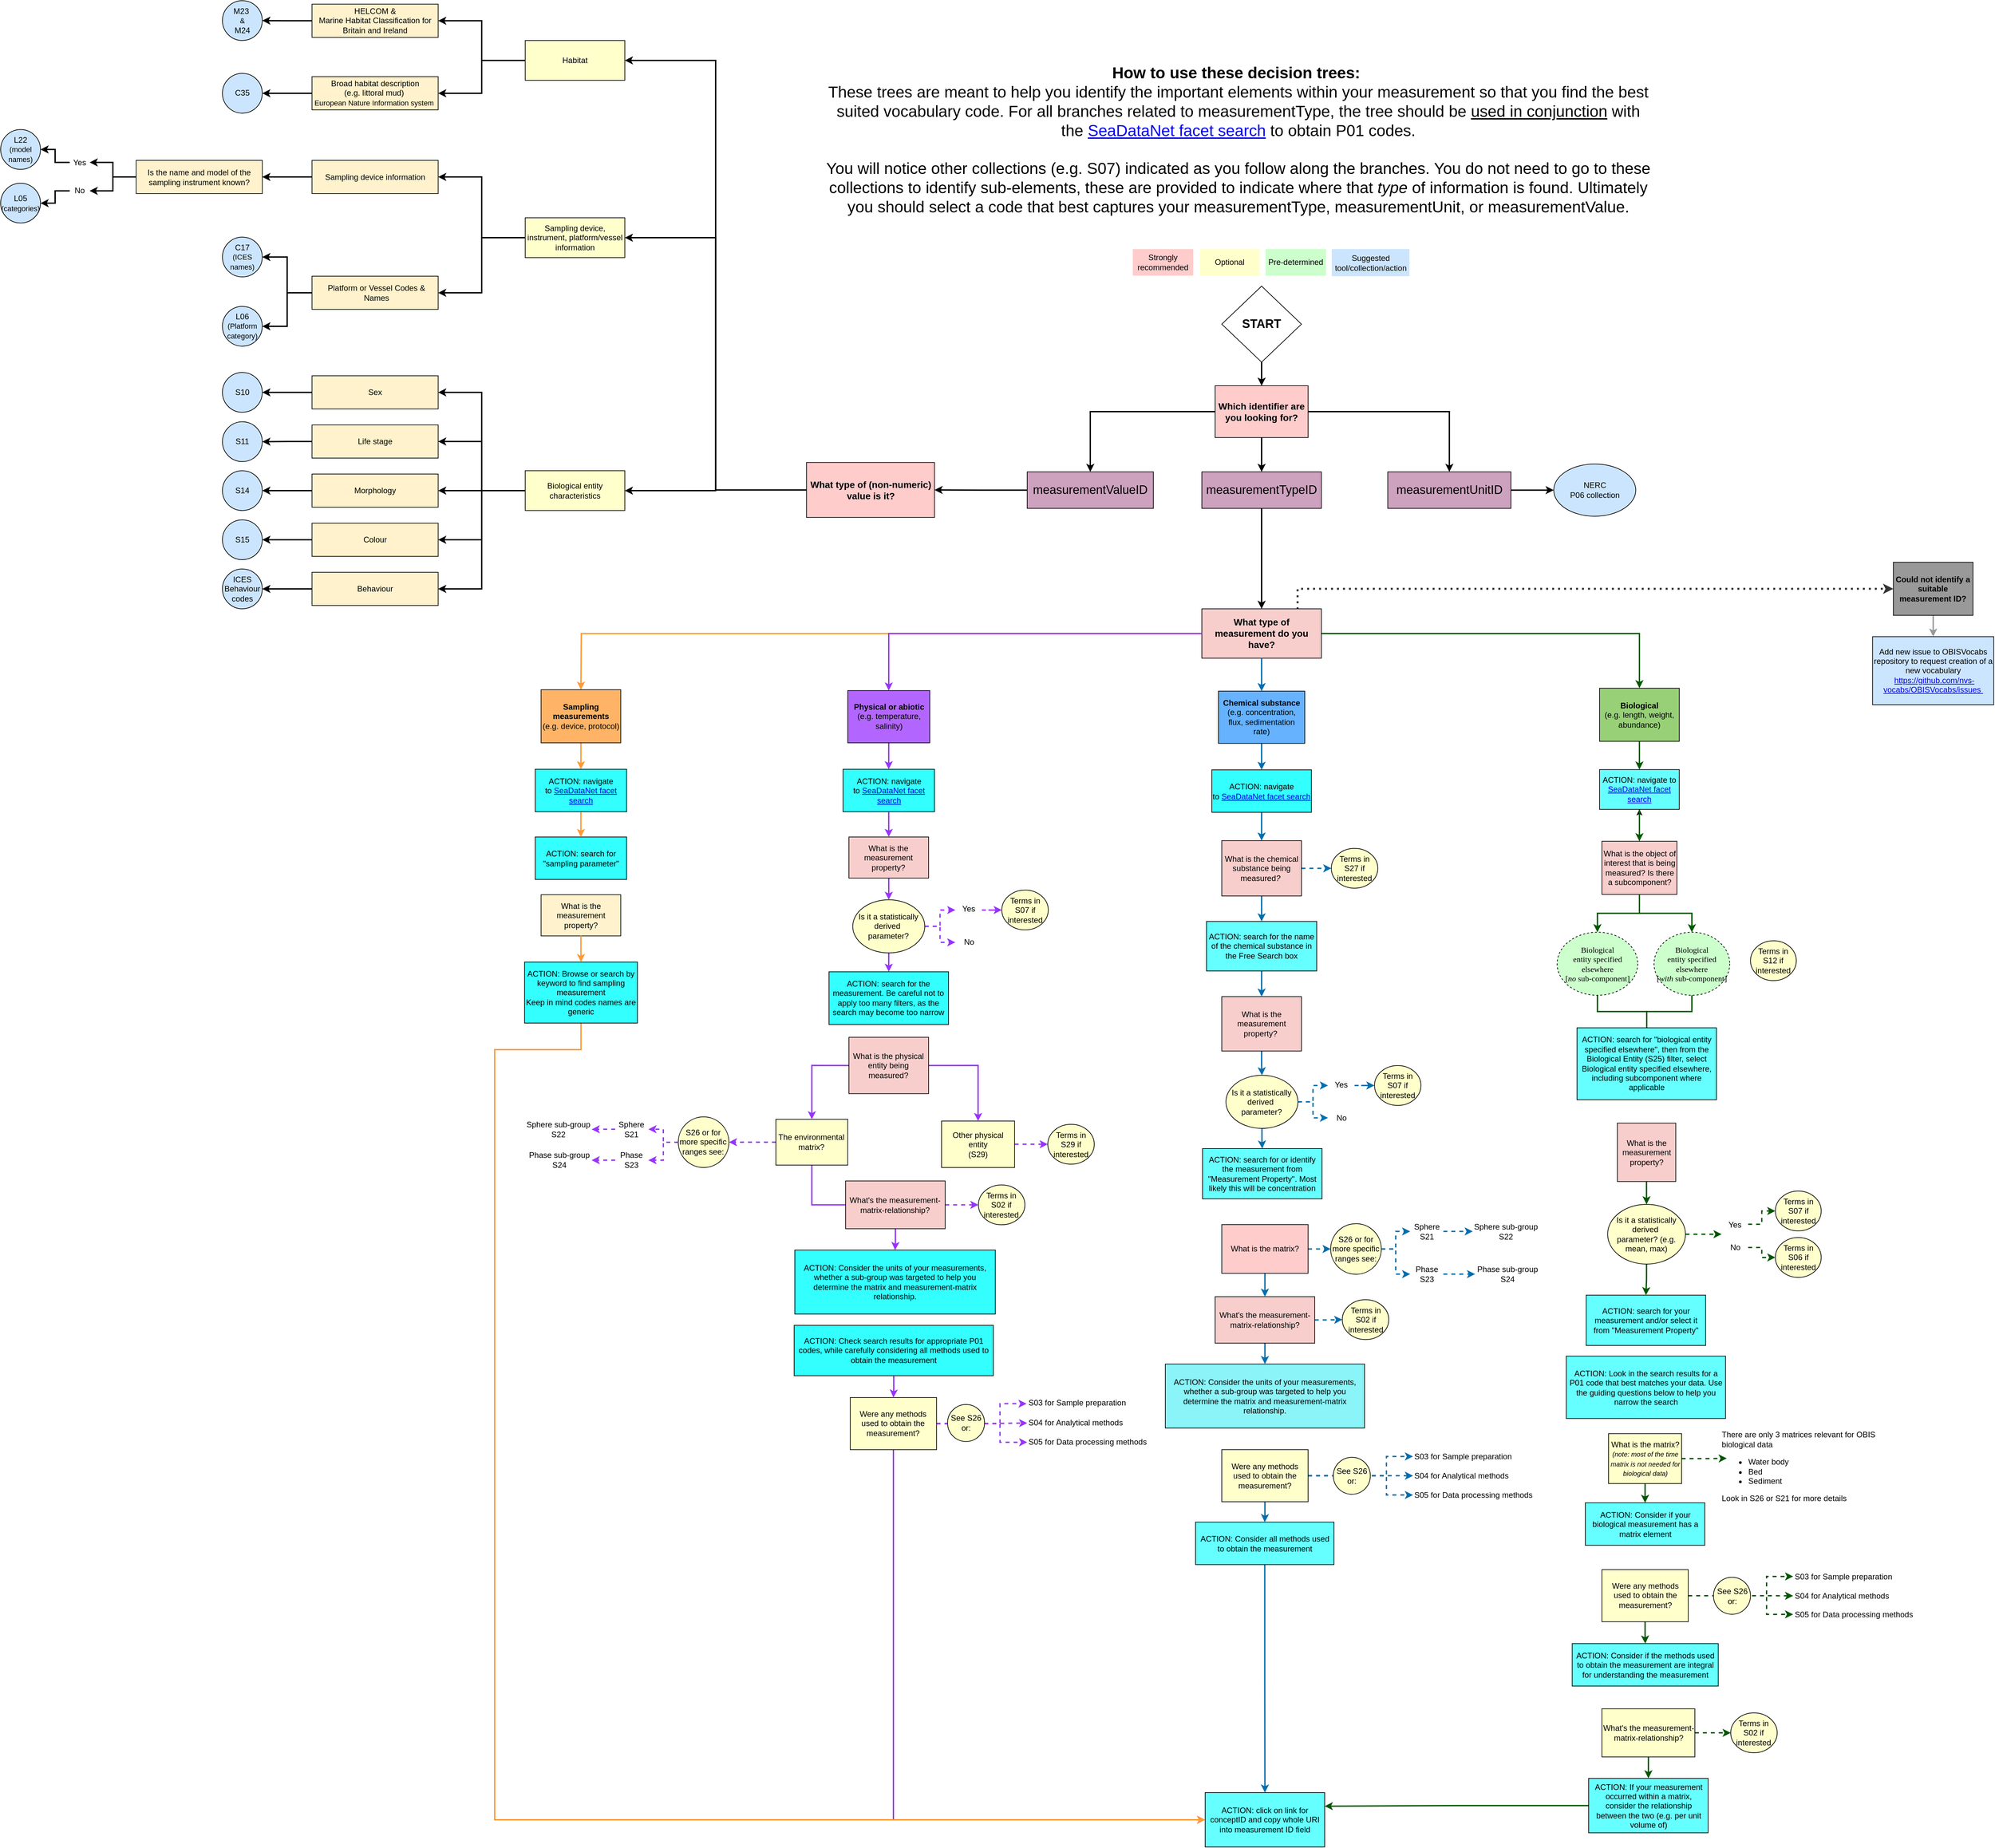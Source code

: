 <mxfile>
    <diagram id="huvjwfH_LWe6LAb27CaQ" name="Page-1">
        <mxGraphModel dx="4630" dy="3456" grid="1" gridSize="10" guides="1" tooltips="1" connect="1" arrows="1" fold="1" page="1" pageScale="1" pageWidth="850" pageHeight="1100" background="none" math="0" shadow="0">
            <root>
                <mxCell id="0"/>
                <mxCell id="1" parent="0"/>
                <mxCell id="434" style="edgeStyle=orthogonalEdgeStyle;rounded=0;orthogonalLoop=1;jettySize=auto;html=1;strokeWidth=2;strokeColor=#005700;fillColor=#008a00;" parent="1" source="435" target="462" edge="1">
                    <mxGeometry relative="1" as="geometry"/>
                </mxCell>
                <mxCell id="435" value="What is the measurement property?" style="whiteSpace=wrap;html=1;aspect=fixed;fillColor=#F8CECC;" parent="1" vertex="1">
                    <mxGeometry x="220.74" y="500.63" width="88" height="88" as="geometry"/>
                </mxCell>
                <mxCell id="436" style="edgeStyle=orthogonalEdgeStyle;shape=connector;rounded=0;orthogonalLoop=1;jettySize=auto;html=1;entryX=0;entryY=0.5;entryDx=0;entryDy=0;labelBackgroundColor=default;strokeColor=#005700;strokeWidth=2;fontFamily=Helvetica;fontSize=11;fontColor=default;endArrow=classic;fillColor=#008a00;dashed=1;" parent="1" source="437" target="555" edge="1">
                    <mxGeometry relative="1" as="geometry">
                        <mxPoint x="457.75" y="702.99" as="targetPoint"/>
                    </mxGeometry>
                </mxCell>
                <mxCell id="437" value="No" style="text;html=1;align=center;verticalAlign=middle;resizable=0;points=[];autosize=1;strokeColor=none;fillColor=none;" parent="1" vertex="1">
                    <mxGeometry x="377.75" y="672.99" width="40" height="30" as="geometry"/>
                </mxCell>
                <mxCell id="438" style="edgeStyle=orthogonalEdgeStyle;shape=connector;rounded=0;orthogonalLoop=1;jettySize=auto;html=1;entryX=0;entryY=0.5;entryDx=0;entryDy=0;labelBackgroundColor=default;strokeColor=#005700;strokeWidth=2;fontFamily=Helvetica;fontSize=11;fontColor=default;endArrow=classic;fillColor=#008a00;dashed=1;" parent="1" source="440" target="559" edge="1">
                    <mxGeometry relative="1" as="geometry">
                        <mxPoint x="400.5" y="1339.06" as="targetPoint"/>
                    </mxGeometry>
                </mxCell>
                <mxCell id="439" style="edgeStyle=orthogonalEdgeStyle;shape=connector;rounded=0;orthogonalLoop=1;jettySize=auto;html=1;labelBackgroundColor=default;strokeColor=#005700;strokeWidth=2;fontFamily=Helvetica;fontSize=11;fontColor=default;endArrow=classic;fillColor=#008a00;" parent="1" source="440" target="621" edge="1">
                    <mxGeometry relative="1" as="geometry"/>
                </mxCell>
                <mxCell id="440" value="What's the measurement-matrix-relationship?" style="whiteSpace=wrap;html=1;fillColor=#FFFFCC;" parent="1" vertex="1">
                    <mxGeometry x="197.5" y="1382.79" width="140" height="72.53" as="geometry"/>
                </mxCell>
                <mxCell id="441" style="edgeStyle=orthogonalEdgeStyle;rounded=0;orthogonalLoop=1;jettySize=auto;html=1;strokeColor=#005700;strokeWidth=2;fillColor=#008a00;dashed=1;" parent="1" source="443" edge="1">
                    <mxGeometry relative="1" as="geometry">
                        <mxPoint x="385.51" y="1005.59" as="targetPoint"/>
                    </mxGeometry>
                </mxCell>
                <mxCell id="442" style="edgeStyle=orthogonalEdgeStyle;shape=connector;rounded=0;orthogonalLoop=1;jettySize=auto;html=1;labelBackgroundColor=default;strokeColor=#005700;strokeWidth=2;fontFamily=Helvetica;fontSize=11;fontColor=default;endArrow=classic;fillColor=#008a00;" parent="1" source="443" target="618" edge="1">
                    <mxGeometry relative="1" as="geometry"/>
                </mxCell>
                <mxCell id="443" value="What is the matrix?&lt;br&gt;&lt;i&gt;&lt;font style=&quot;font-size: 10px;&quot;&gt;(note: most of the time matrix is not needed for biological data)&lt;/font&gt;&lt;/i&gt;" style="whiteSpace=wrap;html=1;fillColor=#FFFFCC;" parent="1" vertex="1">
                    <mxGeometry x="207.505" y="968.35" width="110" height="75.24" as="geometry"/>
                </mxCell>
                <mxCell id="444" style="edgeStyle=orthogonalEdgeStyle;shape=connector;rounded=0;orthogonalLoop=1;jettySize=auto;html=1;entryX=0;entryY=0.5;entryDx=0;entryDy=0;labelBackgroundColor=default;strokeColor=#005700;strokeWidth=2;fontFamily=Helvetica;fontSize=11;fontColor=default;endArrow=classic;fillColor=#008a00;dashed=1;" parent="1" source="448" target="450" edge="1">
                    <mxGeometry relative="1" as="geometry">
                        <Array as="points">
                            <mxPoint x="445.51" y="1211.59"/>
                            <mxPoint x="445.51" y="1182.59"/>
                        </Array>
                    </mxGeometry>
                </mxCell>
                <mxCell id="445" style="edgeStyle=orthogonalEdgeStyle;shape=connector;rounded=0;orthogonalLoop=1;jettySize=auto;html=1;labelBackgroundColor=default;strokeColor=#005700;strokeWidth=2;fontFamily=Helvetica;fontSize=11;fontColor=default;endArrow=classic;fillColor=#008a00;dashed=1;" parent="1" source="448" target="451" edge="1">
                    <mxGeometry relative="1" as="geometry"/>
                </mxCell>
                <mxCell id="446" style="edgeStyle=orthogonalEdgeStyle;shape=connector;rounded=0;orthogonalLoop=1;jettySize=auto;html=1;labelBackgroundColor=default;strokeColor=#005700;strokeWidth=2;fontFamily=Helvetica;fontSize=11;fontColor=default;endArrow=classic;fillColor=#008a00;dashed=1;" parent="1" source="448" target="452" edge="1">
                    <mxGeometry relative="1" as="geometry">
                        <Array as="points">
                            <mxPoint x="445.51" y="1211.59"/>
                            <mxPoint x="445.51" y="1240.59"/>
                        </Array>
                    </mxGeometry>
                </mxCell>
                <mxCell id="447" style="edgeStyle=orthogonalEdgeStyle;shape=connector;rounded=0;orthogonalLoop=1;jettySize=auto;html=1;labelBackgroundColor=default;strokeColor=#005700;strokeWidth=2;fontFamily=Helvetica;fontSize=11;fontColor=default;endArrow=classic;fillColor=#008a00;" parent="1" source="448" target="619" edge="1">
                    <mxGeometry relative="1" as="geometry"/>
                </mxCell>
                <mxCell id="448" value="Were any methods used to obtain the measurement?" style="whiteSpace=wrap;html=1;fillColor=#FFFFCC;" parent="1" vertex="1">
                    <mxGeometry x="197.505" y="1173.23" width="130" height="78.5" as="geometry"/>
                </mxCell>
                <mxCell id="449" value="See S26 &lt;br&gt;or:" style="ellipse;whiteSpace=wrap;html=1;aspect=fixed;fillColor=#FFFFCC;" parent="1" vertex="1">
                    <mxGeometry x="365.51" y="1184.73" width="55.75" height="55.75" as="geometry"/>
                </mxCell>
                <mxCell id="450" value="&lt;div&gt;S03 for Sample preparation&lt;/div&gt;" style="text;html=1;strokeColor=none;fillColor=none;align=left;verticalAlign=middle;whiteSpace=wrap;rounded=0;" parent="1" vertex="1">
                    <mxGeometry x="485.51" y="1168.54" width="159.01" height="30" as="geometry"/>
                </mxCell>
                <mxCell id="451" value="&lt;div&gt;S04 for Analytical methods&lt;/div&gt;" style="text;html=1;strokeColor=none;fillColor=none;align=left;verticalAlign=middle;whiteSpace=wrap;rounded=0;" parent="1" vertex="1">
                    <mxGeometry x="485.51" y="1197.59" width="160" height="30" as="geometry"/>
                </mxCell>
                <mxCell id="452" value="&lt;div&gt;S05 for Data processing methods&lt;/div&gt;" style="text;html=1;strokeColor=none;fillColor=none;align=left;verticalAlign=middle;whiteSpace=wrap;rounded=0;" parent="1" vertex="1">
                    <mxGeometry x="485.51" y="1226.42" width="190" height="30" as="geometry"/>
                </mxCell>
                <mxCell id="453" style="edgeStyle=orthogonalEdgeStyle;shape=connector;rounded=0;orthogonalLoop=1;jettySize=auto;html=1;labelBackgroundColor=default;strokeColor=#005700;strokeWidth=2;fontFamily=Helvetica;fontSize=11;fontColor=default;endArrow=classic;fillColor=#008a00;entryX=0;entryY=0.5;entryDx=0;entryDy=0;dashed=1;" parent="1" source="454" target="466" edge="1">
                    <mxGeometry relative="1" as="geometry"/>
                </mxCell>
                <mxCell id="454" value="&lt;span style=&quot;color: rgb(0, 0, 0); font-family: Helvetica; font-size: 12px; font-style: normal; font-variant-ligatures: normal; font-variant-caps: normal; font-weight: 400; letter-spacing: normal; orphans: 2; text-indent: 0px; text-transform: none; widows: 2; word-spacing: 0px; -webkit-text-stroke-width: 0px; background-color: rgb(248, 249, 250); text-decoration-thickness: initial; text-decoration-style: initial; text-decoration-color: initial; float: none; display: inline !important;&quot;&gt;Yes&lt;br&gt;&lt;/span&gt;" style="text;whiteSpace=wrap;html=1;align=center;" parent="1" vertex="1">
                    <mxGeometry x="377.75" y="640.49" width="40" height="25" as="geometry"/>
                </mxCell>
                <mxCell id="455" style="edgeStyle=orthogonalEdgeStyle;rounded=0;orthogonalLoop=1;jettySize=auto;html=1;labelBackgroundColor=default;strokeColor=#005700;strokeWidth=2;fontFamily=Helvetica;fontSize=11;fontColor=default;endArrow=none;fillColor=#008a00;endFill=0;entryX=0.5;entryY=0;entryDx=0;entryDy=0;" parent="1" source="456" target="616" edge="1">
                    <mxGeometry relative="1" as="geometry"/>
                </mxCell>
                <mxCell id="456" value="&lt;span style=&quot;font-family: Verdana;&quot;&gt;Biological&lt;br&gt;entity specified elsewhere &lt;br&gt;[&lt;i&gt;no&lt;/i&gt; sub-component]&lt;br&gt;&lt;/span&gt;" style="ellipse;whiteSpace=wrap;html=1;align=center;dashed=1;fillColor=#CCFFCC;" parent="1" vertex="1">
                    <mxGeometry x="130" y="213.13" width="121.5" height="95" as="geometry"/>
                </mxCell>
                <mxCell id="457" style="edgeStyle=orthogonalEdgeStyle;rounded=0;orthogonalLoop=1;jettySize=auto;html=1;exitX=0.5;exitY=1;exitDx=0;exitDy=0;strokeWidth=2;strokeColor=#005700;fillColor=#008a00;" parent="1" source="459" target="456" edge="1">
                    <mxGeometry relative="1" as="geometry"/>
                </mxCell>
                <mxCell id="458" value="" style="edgeStyle=orthogonalEdgeStyle;rounded=0;orthogonalLoop=1;jettySize=auto;html=1;" parent="1" source="459" target="550" edge="1">
                    <mxGeometry relative="1" as="geometry"/>
                </mxCell>
                <mxCell id="459" value="What is the object of interest that is being measured? Is there a subcomponent?" style="whiteSpace=wrap;html=1;align=center;fillColor=#F8CECC;" parent="1" vertex="1">
                    <mxGeometry x="197.5" y="76.13" width="113" height="80" as="geometry"/>
                </mxCell>
                <mxCell id="460" style="edgeStyle=orthogonalEdgeStyle;shape=connector;rounded=0;orthogonalLoop=1;jettySize=auto;html=1;exitX=1;exitY=0.5;exitDx=0;exitDy=0;labelBackgroundColor=default;strokeColor=#005700;strokeWidth=2;fontFamily=Helvetica;fontSize=11;fontColor=default;endArrow=classic;fillColor=#008a00;dashed=1;" parent="1" source="462" edge="1">
                    <mxGeometry relative="1" as="geometry">
                        <mxPoint x="377.75" y="667.99" as="targetPoint"/>
                    </mxGeometry>
                </mxCell>
                <mxCell id="461" style="edgeStyle=orthogonalEdgeStyle;shape=connector;rounded=0;orthogonalLoop=1;jettySize=auto;html=1;exitX=0.5;exitY=1;exitDx=0;exitDy=0;labelBackgroundColor=default;strokeColor=#005700;strokeWidth=2;fontFamily=Helvetica;fontSize=11;fontColor=default;endArrow=classic;fillColor=#008a00;" parent="1" source="462" target="617" edge="1">
                    <mxGeometry relative="1" as="geometry"/>
                </mxCell>
                <mxCell id="462" value="&lt;div style=&quot;border-color: var(--border-color);&quot;&gt;Is it a statistically derived&amp;nbsp;&lt;/div&gt;parameter? (e.g. mean, max)" style="ellipse;whiteSpace=wrap;html=1;fillColor=#FFFFCC;" parent="1" vertex="1">
                    <mxGeometry x="206.12" y="622.99" width="117.25" height="90" as="geometry"/>
                </mxCell>
                <mxCell id="463" value="Optional" style="text;html=1;strokeColor=none;fillColor=#FFFFCC;align=center;verticalAlign=middle;whiteSpace=wrap;rounded=0;" parent="1" vertex="1">
                    <mxGeometry x="-407.98" y="-815.84" width="90" height="40" as="geometry"/>
                </mxCell>
                <mxCell id="464" value="Strongly recommended" style="text;html=1;strokeColor=none;fillColor=#FFCCCC;align=center;verticalAlign=middle;whiteSpace=wrap;rounded=0;" parent="1" vertex="1">
                    <mxGeometry x="-508.99" y="-815.84" width="91.01" height="40" as="geometry"/>
                </mxCell>
                <mxCell id="465" value="Pre-determined" style="text;html=1;strokeColor=none;fillColor=#CCFFCC;align=center;verticalAlign=middle;whiteSpace=wrap;rounded=0;" parent="1" vertex="1">
                    <mxGeometry x="-308.99" y="-815.84" width="91.01" height="40" as="geometry"/>
                </mxCell>
                <mxCell id="466" value="Terms in S07 if interested" style="ellipse;whiteSpace=wrap;html=1;fillColor=#FFFFCC;" parent="1" vertex="1">
                    <mxGeometry x="458.74" y="602.99" width="69.01" height="60" as="geometry"/>
                </mxCell>
                <mxCell id="467" value="" style="edgeStyle=orthogonalEdgeStyle;rounded=0;orthogonalLoop=1;jettySize=auto;html=1;strokeWidth=2;strokeColor=#005700;fillColor=#008a00;entryX=0.5;entryY=0;entryDx=0;entryDy=0;" parent="1" source="470" target="499" edge="1">
                    <mxGeometry relative="1" as="geometry">
                        <mxPoint x="400" y="-190" as="targetPoint"/>
                    </mxGeometry>
                </mxCell>
                <mxCell id="468" style="edgeStyle=orthogonalEdgeStyle;shape=connector;rounded=0;orthogonalLoop=1;jettySize=auto;html=1;labelBackgroundColor=default;strokeColor=#363636;strokeWidth=3;fontFamily=Helvetica;fontSize=11;fontColor=default;endArrow=classic;dashed=1;dashPattern=1 2;exitX=0.801;exitY=0.008;exitDx=0;exitDy=0;exitPerimeter=0;" parent="1" source="470" target="604" edge="1">
                    <mxGeometry relative="1" as="geometry"/>
                </mxCell>
                <mxCell id="469" style="edgeStyle=orthogonalEdgeStyle;shape=connector;rounded=0;orthogonalLoop=1;jettySize=auto;html=1;entryX=0.5;entryY=0;entryDx=0;entryDy=0;labelBackgroundColor=default;strokeColor=#FF9933;strokeWidth=2;align=center;verticalAlign=middle;fontFamily=Helvetica;fontSize=11;fontColor=default;endArrow=classic;" parent="1" source="470" edge="1">
                    <mxGeometry relative="1" as="geometry">
                        <mxPoint x="-1340.14" y="-152.14" as="targetPoint"/>
                    </mxGeometry>
                </mxCell>
                <mxCell id="470" value="&lt;font style=&quot;font-size: 14px;&quot;&gt;What type of measurement do you have?&lt;/font&gt;" style="whiteSpace=wrap;html=1;align=center;fillColor=#F8CECC;fontStyle=1" parent="1" vertex="1">
                    <mxGeometry x="-405" y="-274" width="180" height="74.36" as="geometry"/>
                </mxCell>
                <mxCell id="471" value="" style="edgeStyle=orthogonalEdgeStyle;rounded=0;orthogonalLoop=1;jettySize=auto;html=1;exitX=0.5;exitY=1;exitDx=0;exitDy=0;strokeWidth=2;strokeColor=#005700;fillColor=#008a00;" parent="1" source="499" target="550" edge="1">
                    <mxGeometry relative="1" as="geometry"/>
                </mxCell>
                <mxCell id="472" style="edgeStyle=orthogonalEdgeStyle;rounded=0;orthogonalLoop=1;jettySize=auto;html=1;strokeColor=#9933FF;strokeWidth=2;" parent="1" source="473" target="480" edge="1">
                    <mxGeometry relative="1" as="geometry"/>
                </mxCell>
                <mxCell id="473" value="&lt;b&gt;Physical or abiotic &lt;/b&gt;(e.g. temperature, salinity)" style="whiteSpace=wrap;html=1;align=center;fillColor=#B266FF;" parent="1" vertex="1">
                    <mxGeometry x="-938.26" y="-150.86" width="123.5" height="78.72" as="geometry"/>
                </mxCell>
                <mxCell id="474" style="edgeStyle=orthogonalEdgeStyle;shape=connector;rounded=0;orthogonalLoop=1;jettySize=auto;html=1;entryX=0.5;entryY=0;entryDx=0;entryDy=0;labelBackgroundColor=default;strokeColor=#006EAF;strokeWidth=2;fontFamily=Helvetica;fontSize=11;fontColor=default;endArrow=classic;fillColor=#1ba1e2;" parent="1" source="475" target="482" edge="1">
                    <mxGeometry relative="1" as="geometry"/>
                </mxCell>
                <mxCell id="475" value="&lt;b&gt;Chemical substance&lt;/b&gt;&lt;br&gt;(e.g. concentration, flux, sedimentation rate)" style="whiteSpace=wrap;html=1;fillColor=#66B2FF;" parent="1" vertex="1">
                    <mxGeometry x="-380" y="-150" width="130" height="78.72" as="geometry"/>
                </mxCell>
                <mxCell id="478" style="edgeStyle=orthogonalEdgeStyle;rounded=0;orthogonalLoop=1;jettySize=auto;html=1;entryX=0.5;entryY=0;entryDx=0;entryDy=0;strokeWidth=2;strokeColor=#005700;fillColor=#008a00;exitX=0.5;exitY=1;exitDx=0;exitDy=0;" parent="1" source="550" target="459" edge="1">
                    <mxGeometry relative="1" as="geometry">
                        <mxPoint x="207.25" y="38.13" as="sourcePoint"/>
                    </mxGeometry>
                </mxCell>
                <mxCell id="479" style="edgeStyle=orthogonalEdgeStyle;shape=connector;rounded=0;orthogonalLoop=1;jettySize=auto;html=1;labelBackgroundColor=default;strokeColor=#9933FF;strokeWidth=2;fontFamily=Helvetica;fontSize=11;fontColor=default;endArrow=classic;" parent="1" source="480" target="509" edge="1">
                    <mxGeometry relative="1" as="geometry"/>
                </mxCell>
                <mxCell id="480" value="ACTION: navigate to&amp;nbsp;&lt;a href=&quot;https://vocab.seadatanet.org/p01-facet-search&quot;&gt;SeaDataNet facet search&lt;/a&gt;" style="whiteSpace=wrap;html=1;fillColor=#33FFFF;" parent="1" vertex="1">
                    <mxGeometry x="-945.38" y="-32.32" width="137.74" height="64" as="geometry"/>
                </mxCell>
                <mxCell id="481" style="edgeStyle=orthogonalEdgeStyle;shape=connector;rounded=0;orthogonalLoop=1;jettySize=auto;html=1;labelBackgroundColor=default;strokeColor=#006EAF;strokeWidth=2;fontFamily=Helvetica;fontSize=11;fontColor=default;endArrow=classic;fillColor=#1ba1e2;entryX=0.5;entryY=0;entryDx=0;entryDy=0;" parent="1" source="482" target="507" edge="1">
                    <mxGeometry relative="1" as="geometry"/>
                </mxCell>
                <mxCell id="482" value="ACTION: navigate to&amp;nbsp;&lt;a href=&quot;https://vocab.seadatanet.org/p01-facet-search&quot;&gt;SeaDataNet facet search&lt;/a&gt;" style="whiteSpace=wrap;html=1;fillColor=#33FFFF;" parent="1" vertex="1">
                    <mxGeometry x="-390" y="-31.46" width="150" height="64" as="geometry"/>
                </mxCell>
                <mxCell id="483" style="edgeStyle=orthogonalEdgeStyle;rounded=0;orthogonalLoop=1;jettySize=auto;html=1;strokeWidth=2;" parent="1" source="484" target="470" edge="1">
                    <mxGeometry relative="1" as="geometry"/>
                </mxCell>
                <mxCell id="484" value="&lt;font style=&quot;font-size: 18px;&quot;&gt;measurementTypeID&lt;/font&gt;" style="whiteSpace=wrap;html=1;align=center;fillColor=#CDA2BE;" parent="1" vertex="1">
                    <mxGeometry x="-405" y="-480.28" width="180" height="55" as="geometry"/>
                </mxCell>
                <mxCell id="485" style="edgeStyle=orthogonalEdgeStyle;shape=connector;rounded=0;orthogonalLoop=1;jettySize=auto;html=1;entryX=0;entryY=0.5;entryDx=0;entryDy=0;labelBackgroundColor=default;strokeColor=default;strokeWidth=2;fontFamily=Helvetica;fontSize=11;fontColor=default;endArrow=classic;" parent="1" source="486" target="491" edge="1">
                    <mxGeometry relative="1" as="geometry"/>
                </mxCell>
                <mxCell id="486" value="&lt;font style=&quot;font-size: 18px;&quot;&gt;measurementUnitID&lt;/font&gt;" style="whiteSpace=wrap;html=1;align=center;fillColor=#CDA2BE;" parent="1" vertex="1">
                    <mxGeometry x="-125" y="-480.28" width="185.5" height="55" as="geometry"/>
                </mxCell>
                <mxCell id="487" style="edgeStyle=orthogonalEdgeStyle;rounded=0;orthogonalLoop=1;jettySize=auto;html=1;strokeWidth=2;exitX=0;exitY=0.5;exitDx=0;exitDy=0;entryX=1;entryY=0.5;entryDx=0;entryDy=0;" parent="1" source="612" target="494" edge="1">
                    <mxGeometry relative="1" as="geometry"/>
                </mxCell>
                <mxCell id="488" style="edgeStyle=orthogonalEdgeStyle;rounded=0;orthogonalLoop=1;jettySize=auto;html=1;entryX=1;entryY=0.5;entryDx=0;entryDy=0;strokeWidth=2;exitX=0;exitY=0.5;exitDx=0;exitDy=0;" parent="1" source="610" target="498" edge="1">
                    <mxGeometry relative="1" as="geometry"/>
                </mxCell>
                <mxCell id="489" style="edgeStyle=orthogonalEdgeStyle;shape=connector;rounded=0;orthogonalLoop=1;jettySize=auto;html=1;entryX=1;entryY=0.5;entryDx=0;entryDy=0;labelBackgroundColor=default;strokeColor=default;strokeWidth=2;fontFamily=Helvetica;fontSize=11;fontColor=default;endArrow=classic;" parent="1" source="490" target="519" edge="1">
                    <mxGeometry relative="1" as="geometry"/>
                </mxCell>
                <mxCell id="490" value="&lt;font style=&quot;font-size: 18px;&quot;&gt;measurementValueID&lt;/font&gt;" style="whiteSpace=wrap;html=1;align=center;fillColor=#CDA2BE;" parent="1" vertex="1">
                    <mxGeometry x="-668" y="-480.28" width="190" height="55" as="geometry"/>
                </mxCell>
                <mxCell id="491" value="NERC &lt;br&gt;P06 collection" style="ellipse;whiteSpace=wrap;html=1;fillColor=#CCE5FF;" parent="1" vertex="1">
                    <mxGeometry x="125" y="-492.14" width="123.5" height="78.72" as="geometry"/>
                </mxCell>
                <mxCell id="492" style="edgeStyle=orthogonalEdgeStyle;shape=connector;rounded=0;orthogonalLoop=1;jettySize=auto;html=1;entryX=1;entryY=0.5;entryDx=0;entryDy=0;labelBackgroundColor=default;strokeColor=default;strokeWidth=2;fontFamily=Helvetica;fontSize=11;fontColor=default;endArrow=classic;" parent="1" source="494" target="500" edge="1">
                    <mxGeometry relative="1" as="geometry"/>
                </mxCell>
                <mxCell id="493" style="edgeStyle=orthogonalEdgeStyle;shape=connector;rounded=0;orthogonalLoop=1;jettySize=auto;html=1;entryX=1;entryY=0.5;entryDx=0;entryDy=0;labelBackgroundColor=default;strokeColor=default;strokeWidth=2;align=center;verticalAlign=middle;fontFamily=Helvetica;fontSize=11;fontColor=default;endArrow=classic;" parent="1" source="494" target="653" edge="1">
                    <mxGeometry relative="1" as="geometry"/>
                </mxCell>
                <mxCell id="494" value="&lt;table&gt;&lt;thead&gt;&lt;tr&gt;&lt;td&gt;&lt;strong&gt;&lt;/strong&gt;&lt;br&gt;&lt;/td&gt;&lt;td&gt;Platform or Vessel Codes &amp;amp; Names&lt;br&gt;&lt;/td&gt;&lt;/tr&gt;&lt;/thead&gt;&lt;/table&gt;" style="whiteSpace=wrap;html=1;align=center;fillColor=#FFF2CC;" parent="1" vertex="1">
                    <mxGeometry x="-1745.13" y="-775.02" width="190" height="50" as="geometry"/>
                </mxCell>
                <mxCell id="495" style="edgeStyle=orthogonalEdgeStyle;shape=connector;rounded=0;orthogonalLoop=1;jettySize=auto;html=1;entryX=1;entryY=0.5;entryDx=0;entryDy=0;labelBackgroundColor=default;strokeColor=default;strokeWidth=2;fontFamily=Helvetica;fontSize=11;fontColor=default;endArrow=classic;" parent="1" source="496" target="501" edge="1">
                    <mxGeometry relative="1" as="geometry"/>
                </mxCell>
                <mxCell id="496" value="Sex" style="whiteSpace=wrap;html=1;align=center;fillColor=#FFF2CC;" parent="1" vertex="1">
                    <mxGeometry x="-1745.13" y="-625.0" width="190" height="50" as="geometry"/>
                </mxCell>
                <mxCell id="497" style="edgeStyle=orthogonalEdgeStyle;shape=connector;rounded=0;orthogonalLoop=1;jettySize=auto;html=1;entryX=1;entryY=0.5;entryDx=0;entryDy=0;labelBackgroundColor=default;strokeColor=default;strokeWidth=2;fontFamily=Helvetica;fontSize=11;fontColor=default;endArrow=classic;" parent="1" source="498" target="502" edge="1">
                    <mxGeometry relative="1" as="geometry"/>
                </mxCell>
                <mxCell id="498" value="Life stage" style="whiteSpace=wrap;html=1;align=center;fillColor=#FFF2CC;" parent="1" vertex="1">
                    <mxGeometry x="-1745.13" y="-551" width="190" height="50" as="geometry"/>
                </mxCell>
                <mxCell id="499" value="&lt;b&gt;Biological&lt;/b&gt; &lt;br&gt;(e.g. length, weight, abundance)" style="whiteSpace=wrap;html=1;align=center;fillColor=#97D077;" parent="1" vertex="1">
                    <mxGeometry x="194" y="-154.41" width="120" height="80" as="geometry"/>
                </mxCell>
                <mxCell id="500" value="C17&lt;br&gt;&lt;font style=&quot;font-size: 11px;&quot;&gt;(ICES names)&lt;/font&gt;" style="ellipse;whiteSpace=wrap;html=1;fillColor=#CCE5FF;" parent="1" vertex="1">
                    <mxGeometry x="-1880" y="-833.91" width="60" height="60" as="geometry"/>
                </mxCell>
                <mxCell id="501" value="S10" style="ellipse;whiteSpace=wrap;html=1;fillColor=#CCE5FF;" parent="1" vertex="1">
                    <mxGeometry x="-1880" y="-630" width="60" height="60" as="geometry"/>
                </mxCell>
                <mxCell id="502" value="S11" style="ellipse;whiteSpace=wrap;html=1;fillColor=#CCE5FF;" parent="1" vertex="1">
                    <mxGeometry x="-1880" y="-555.7" width="60" height="60" as="geometry"/>
                </mxCell>
                <mxCell id="503" value="&lt;font style=&quot;font-size: 24px;&quot;&gt;How to use these decision trees:&amp;nbsp;&lt;br&gt;&lt;span style=&quot;font-weight: normal;&quot;&gt;These trees are meant to help you identify the important elements within your measurement so that you find the best suited vocabulary code.&amp;nbsp;&lt;/span&gt;&lt;span style=&quot;font-weight: 400;&quot;&gt;For all branches related to measurementType, the tree should be&amp;nbsp;&lt;/span&gt;&lt;u style=&quot;border-color: var(--border-color); font-weight: 400;&quot;&gt;used in conjunction&lt;/u&gt;&lt;span style=&quot;font-weight: 400;&quot;&gt;&amp;nbsp;with the&amp;nbsp;&lt;/span&gt;&lt;a style=&quot;border-color: var(--border-color); font-weight: 400;&quot; href=&quot;https://vocab.seadatanet.org/p01-facet-search&quot;&gt;SeaDataNet facet search&lt;/a&gt;&lt;span style=&quot;font-weight: 400;&quot;&gt;&amp;nbsp;to obtain P01 codes.&lt;br&gt;&lt;/span&gt;&lt;span style=&quot;font-weight: normal;&quot;&gt;&lt;br&gt;You will notice other collections (e.g. S07) indicated as you follow along the branches. You do not need to go to these collections to identify sub-elements, these are provided to indicate where that &lt;i&gt;type&lt;/i&gt;&amp;nbsp;of information is found. Ultimately you should select a code that best captures your measurementType, measurementUnit, or measurementValue.&lt;br&gt;&lt;/span&gt;&lt;/font&gt;" style="text;html=1;strokeColor=none;fillColor=none;align=center;verticalAlign=middle;whiteSpace=wrap;rounded=0;fontStyle=1" parent="1" vertex="1">
                    <mxGeometry x="-980" y="-1130" width="1260" height="300" as="geometry"/>
                </mxCell>
                <mxCell id="504" value="Suggested tool/collection/action" style="text;html=1;strokeColor=none;fillColor=#CCE5FF;align=center;verticalAlign=middle;whiteSpace=wrap;rounded=0;" parent="1" vertex="1">
                    <mxGeometry x="-209.34" y="-815.84" width="116.99" height="40.82" as="geometry"/>
                </mxCell>
                <mxCell id="505" style="edgeStyle=orthogonalEdgeStyle;shape=connector;rounded=0;orthogonalLoop=1;jettySize=auto;html=1;entryX=0;entryY=0.5;entryDx=0;entryDy=0;labelBackgroundColor=default;strokeColor=#006EAF;strokeWidth=2;fontFamily=Helvetica;fontSize=11;fontColor=default;endArrow=classic;fillColor=#1ba1e2;dashed=1;" parent="1" source="507" target="557" edge="1">
                    <mxGeometry relative="1" as="geometry"/>
                </mxCell>
                <mxCell id="506" style="edgeStyle=orthogonalEdgeStyle;shape=connector;rounded=0;orthogonalLoop=1;jettySize=auto;html=1;labelBackgroundColor=default;strokeColor=#006EAF;strokeWidth=2;fontFamily=Helvetica;fontSize=11;fontColor=default;endArrow=classic;fillColor=#1ba1e2;" parent="1" source="507" target="624" edge="1">
                    <mxGeometry relative="1" as="geometry"/>
                </mxCell>
                <mxCell id="507" value="What is the chemical substance being measured&lt;i&gt;?&amp;nbsp;&lt;br&gt;&lt;/i&gt;" style="whiteSpace=wrap;html=1;fillColor=#F8CECC;" parent="1" vertex="1">
                    <mxGeometry x="-375" y="75.15" width="120" height="83.39" as="geometry"/>
                </mxCell>
                <mxCell id="508" style="edgeStyle=orthogonalEdgeStyle;shape=connector;rounded=0;orthogonalLoop=1;jettySize=auto;html=1;labelBackgroundColor=default;strokeColor=#9933FF;strokeWidth=2;fontFamily=Helvetica;fontSize=11;fontColor=default;endArrow=classic;" parent="1" source="509" target="578" edge="1">
                    <mxGeometry relative="1" as="geometry">
                        <mxPoint x="-875.765" y="199.68" as="targetPoint"/>
                    </mxGeometry>
                </mxCell>
                <mxCell id="509" value="What is the measurement property?" style="whiteSpace=wrap;html=1;fillColor=#F8CECC;" parent="1" vertex="1">
                    <mxGeometry x="-936.51" y="69.68" width="120" height="62" as="geometry"/>
                </mxCell>
                <mxCell id="510" style="edgeStyle=orthogonalEdgeStyle;shape=connector;rounded=0;orthogonalLoop=1;jettySize=auto;html=1;entryX=0.5;entryY=0;entryDx=0;entryDy=0;labelBackgroundColor=default;strokeColor=default;strokeWidth=2;fontFamily=Helvetica;fontSize=11;fontColor=default;endArrow=classic;" parent="1" source="511" target="515" edge="1">
                    <mxGeometry relative="1" as="geometry"/>
                </mxCell>
                <mxCell id="511" value="&lt;b&gt;&lt;font style=&quot;font-size: 18px;&quot;&gt;START&lt;/font&gt;&lt;/b&gt;" style="rhombus;whiteSpace=wrap;html=1;" parent="1" vertex="1">
                    <mxGeometry x="-375" y="-760" width="120" height="114.46" as="geometry"/>
                </mxCell>
                <mxCell id="512" style="edgeStyle=orthogonalEdgeStyle;shape=connector;rounded=0;orthogonalLoop=1;jettySize=auto;html=1;labelBackgroundColor=default;strokeColor=default;strokeWidth=2;fontFamily=Helvetica;fontSize=11;fontColor=default;endArrow=classic;" parent="1" source="515" target="484" edge="1">
                    <mxGeometry relative="1" as="geometry"/>
                </mxCell>
                <mxCell id="513" style="edgeStyle=orthogonalEdgeStyle;shape=connector;rounded=0;orthogonalLoop=1;jettySize=auto;html=1;labelBackgroundColor=default;strokeColor=default;strokeWidth=2;fontFamily=Helvetica;fontSize=11;fontColor=default;endArrow=classic;" parent="1" source="515" target="490" edge="1">
                    <mxGeometry relative="1" as="geometry"/>
                </mxCell>
                <mxCell id="514" style="edgeStyle=orthogonalEdgeStyle;shape=connector;rounded=0;orthogonalLoop=1;jettySize=auto;html=1;labelBackgroundColor=default;strokeColor=default;strokeWidth=2;fontFamily=Helvetica;fontSize=11;fontColor=default;endArrow=classic;" parent="1" source="515" target="486" edge="1">
                    <mxGeometry relative="1" as="geometry"/>
                </mxCell>
                <mxCell id="515" value="&lt;font style=&quot;font-size: 14px;&quot;&gt;Which identifier are you looking for?&lt;/font&gt;" style="whiteSpace=wrap;html=1;fillColor=#FFCCCC;fontStyle=1" parent="1" vertex="1">
                    <mxGeometry x="-385" y="-610" width="140" height="78.08" as="geometry"/>
                </mxCell>
                <mxCell id="516" style="edgeStyle=orthogonalEdgeStyle;shape=connector;rounded=0;orthogonalLoop=1;jettySize=auto;html=1;entryX=1;entryY=0.5;entryDx=0;entryDy=0;labelBackgroundColor=default;strokeColor=default;strokeWidth=2;fontFamily=Helvetica;fontSize=11;fontColor=default;endArrow=classic;" parent="1" source="519" target="612" edge="1">
                    <mxGeometry relative="1" as="geometry"/>
                </mxCell>
                <mxCell id="517" style="edgeStyle=orthogonalEdgeStyle;shape=connector;rounded=0;orthogonalLoop=1;jettySize=auto;html=1;entryX=1;entryY=0.5;entryDx=0;entryDy=0;labelBackgroundColor=default;strokeColor=default;strokeWidth=2;fontFamily=Helvetica;fontSize=11;fontColor=default;endArrow=classic;" parent="1" source="519" target="610" edge="1">
                    <mxGeometry relative="1" as="geometry"/>
                </mxCell>
                <mxCell id="518" style="edgeStyle=orthogonalEdgeStyle;shape=connector;rounded=0;orthogonalLoop=1;jettySize=auto;html=1;entryX=1;entryY=0.5;entryDx=0;entryDy=0;labelBackgroundColor=default;strokeColor=default;strokeWidth=2;align=center;verticalAlign=middle;fontFamily=Helvetica;fontSize=11;fontColor=default;endArrow=classic;" parent="1" source="519" target="637" edge="1">
                    <mxGeometry relative="1" as="geometry"/>
                </mxCell>
                <mxCell id="519" value="&lt;font style=&quot;font-size: 14px;&quot;&gt;What type of (non-numeric) value is it?&lt;/font&gt;" style="whiteSpace=wrap;html=1;fillColor=#FFCCCC;fontStyle=1" parent="1" vertex="1">
                    <mxGeometry x="-1000.38" y="-494.39" width="192.74" height="82.78" as="geometry"/>
                </mxCell>
                <mxCell id="520" style="edgeStyle=orthogonalEdgeStyle;shape=connector;rounded=0;orthogonalLoop=1;jettySize=auto;html=1;labelBackgroundColor=default;strokeColor=#006EAF;strokeWidth=2;fontFamily=Helvetica;fontSize=11;fontColor=default;endArrow=classic;fillColor=#1ba1e2;" parent="1" source="521" target="528" edge="1">
                    <mxGeometry relative="1" as="geometry"/>
                </mxCell>
                <mxCell id="521" value="What is the measurement property?&amp;nbsp;" style="whiteSpace=wrap;html=1;fillColor=#F8CECC;" parent="1" vertex="1">
                    <mxGeometry x="-375" y="310.11" width="120" height="82" as="geometry"/>
                </mxCell>
                <mxCell id="522" value="No" style="text;html=1;align=center;verticalAlign=middle;resizable=0;points=[];autosize=1;strokeColor=none;fillColor=none;" parent="1" vertex="1">
                    <mxGeometry x="-215" y="477.72" width="40" height="30" as="geometry"/>
                </mxCell>
                <mxCell id="523" style="edgeStyle=orthogonalEdgeStyle;shape=connector;rounded=0;orthogonalLoop=1;jettySize=auto;html=1;entryX=0;entryY=0.5;entryDx=0;entryDy=0;labelBackgroundColor=default;strokeColor=#006EAF;strokeWidth=2;fontFamily=Helvetica;fontSize=11;fontColor=default;endArrow=classic;fillColor=#1ba1e2;dashed=1;" parent="1" source="524" target="556" edge="1">
                    <mxGeometry relative="1" as="geometry">
                        <mxPoint x="-323.13" y="274.0" as="targetPoint"/>
                    </mxGeometry>
                </mxCell>
                <mxCell id="524" value="&lt;span style=&quot;color: rgb(0, 0, 0); font-family: Helvetica; font-size: 12px; font-style: normal; font-variant-ligatures: normal; font-variant-caps: normal; font-weight: 400; letter-spacing: normal; orphans: 2; text-indent: 0px; text-transform: none; widows: 2; word-spacing: 0px; -webkit-text-stroke-width: 0px; background-color: rgb(248, 249, 250); text-decoration-thickness: initial; text-decoration-style: initial; text-decoration-color: initial; float: none; display: inline !important;&quot;&gt;Yes&lt;br&gt;&lt;/span&gt;" style="text;whiteSpace=wrap;html=1;align=center;" parent="1" vertex="1">
                    <mxGeometry x="-215" y="428.64" width="40" height="30.75" as="geometry"/>
                </mxCell>
                <mxCell id="525" style="edgeStyle=orthogonalEdgeStyle;shape=connector;rounded=0;orthogonalLoop=1;jettySize=auto;html=1;entryX=0;entryY=0.5;entryDx=0;entryDy=0;labelBackgroundColor=default;strokeColor=#006EAF;strokeWidth=2;fontFamily=Helvetica;fontSize=11;fontColor=default;endArrow=classic;fillColor=#1ba1e2;dashed=1;" parent="1" source="528" target="524" edge="1">
                    <mxGeometry relative="1" as="geometry"/>
                </mxCell>
                <mxCell id="526" style="edgeStyle=orthogonalEdgeStyle;shape=connector;rounded=0;orthogonalLoop=1;jettySize=auto;html=1;labelBackgroundColor=default;strokeColor=#006EAF;strokeWidth=2;fontFamily=Helvetica;fontSize=11;fontColor=default;endArrow=classic;fillColor=#1ba1e2;dashed=1;" parent="1" source="528" target="522" edge="1">
                    <mxGeometry relative="1" as="geometry"/>
                </mxCell>
                <mxCell id="527" style="edgeStyle=orthogonalEdgeStyle;shape=connector;rounded=0;orthogonalLoop=1;jettySize=auto;html=1;labelBackgroundColor=default;strokeColor=#006EAF;strokeWidth=2;fontFamily=Helvetica;fontSize=11;fontColor=default;endArrow=classic;fillColor=#1ba1e2;" parent="1" source="528" target="625" edge="1">
                    <mxGeometry relative="1" as="geometry"/>
                </mxCell>
                <mxCell id="528" value="&lt;div style=&quot;border-color: var(--border-color);&quot;&gt;Is it a statistically derived&amp;nbsp;&lt;/div&gt;parameter?" style="ellipse;whiteSpace=wrap;html=1;fillColor=#FFFFCC;" parent="1" vertex="1">
                    <mxGeometry x="-368.74" y="428.64" width="108.49" height="80" as="geometry"/>
                </mxCell>
                <mxCell id="529" style="edgeStyle=orthogonalEdgeStyle;shape=connector;rounded=0;orthogonalLoop=1;jettySize=auto;html=1;entryX=0;entryY=0.5;entryDx=0;entryDy=0;labelBackgroundColor=default;strokeColor=#006EAF;strokeWidth=2;fontFamily=Helvetica;fontSize=11;fontColor=default;endArrow=classic;fillColor=#1ba1e2;dashed=1;" parent="1" source="531" target="558" edge="1">
                    <mxGeometry relative="1" as="geometry"/>
                </mxCell>
                <mxCell id="530" style="edgeStyle=orthogonalEdgeStyle;shape=connector;rounded=0;orthogonalLoop=1;jettySize=auto;html=1;entryX=0.5;entryY=0;entryDx=0;entryDy=0;labelBackgroundColor=default;strokeColor=#006EAF;strokeWidth=2;fontFamily=Helvetica;fontSize=11;fontColor=default;endArrow=classic;fillColor=#1ba1e2;" parent="1" source="531" target="615" edge="1">
                    <mxGeometry relative="1" as="geometry"/>
                </mxCell>
                <mxCell id="531" value="What's the measurement-matrix-relationship?" style="whiteSpace=wrap;html=1;fillColor=#F8CECC;" parent="1" vertex="1">
                    <mxGeometry x="-385" y="762.11" width="150" height="70" as="geometry"/>
                </mxCell>
                <mxCell id="532" style="edgeStyle=orthogonalEdgeStyle;shape=connector;rounded=0;orthogonalLoop=1;jettySize=auto;html=1;labelBackgroundColor=default;strokeColor=#006EAF;strokeWidth=2;fontFamily=Helvetica;fontSize=11;fontColor=default;endArrow=classic;fillColor=#1ba1e2;dashed=1;" parent="1" source="534" target="536" edge="1">
                    <mxGeometry relative="1" as="geometry"/>
                </mxCell>
                <mxCell id="533" style="edgeStyle=orthogonalEdgeStyle;shape=connector;rounded=0;orthogonalLoop=1;jettySize=auto;html=1;labelBackgroundColor=default;strokeColor=#006EAF;strokeWidth=2;fontFamily=Helvetica;fontSize=11;fontColor=default;endArrow=classic;fillColor=#1ba1e2;" parent="1" source="534" target="531" edge="1">
                    <mxGeometry relative="1" as="geometry"/>
                </mxCell>
                <mxCell id="534" value="What is the matrix?" style="whiteSpace=wrap;html=1;fillColor=#FFCCCC;" parent="1" vertex="1">
                    <mxGeometry x="-375" y="653.52" width="130" height="73.39" as="geometry"/>
                </mxCell>
                <mxCell id="535" style="edgeStyle=orthogonalEdgeStyle;shape=connector;rounded=0;orthogonalLoop=1;jettySize=auto;html=1;labelBackgroundColor=default;strokeColor=#006EAF;strokeWidth=2;fontFamily=Helvetica;fontSize=11;fontColor=default;endArrow=classic;fillColor=#1ba1e2;dashed=1;" parent="1" source="536" target="539" edge="1">
                    <mxGeometry relative="1" as="geometry"/>
                </mxCell>
                <mxCell id="536" value="S26 or for more specific ranges see:" style="ellipse;whiteSpace=wrap;html=1;aspect=fixed;fillColor=#FFFFCC;" parent="1" vertex="1">
                    <mxGeometry x="-211" y="652.08" width="76.26" height="76.26" as="geometry"/>
                </mxCell>
                <mxCell id="537" value="&lt;div&gt;Sphere sub-group &lt;/div&gt;&lt;div&gt;S22&lt;br&gt;&lt;/div&gt;" style="text;html=1;strokeColor=none;fillColor=none;align=center;verticalAlign=middle;whiteSpace=wrap;rounded=0;" parent="1" vertex="1">
                    <mxGeometry x="3.01" y="641.29" width="100" height="45" as="geometry"/>
                </mxCell>
                <mxCell id="538" style="edgeStyle=orthogonalEdgeStyle;shape=connector;rounded=0;orthogonalLoop=1;jettySize=auto;html=1;labelBackgroundColor=default;strokeColor=#006EAF;strokeWidth=2;fontFamily=Helvetica;fontSize=11;fontColor=default;endArrow=classic;fillColor=#1ba1e2;dashed=1;" parent="1" source="539" target="540" edge="1">
                    <mxGeometry relative="1" as="geometry"/>
                </mxCell>
                <mxCell id="539" value="&lt;div&gt;Phase&lt;/div&gt;&lt;div&gt;S23&lt;br&gt;&lt;/div&gt;" style="text;html=1;strokeColor=none;fillColor=none;align=center;verticalAlign=middle;whiteSpace=wrap;rounded=0;" parent="1" vertex="1">
                    <mxGeometry x="-91.26" y="711.86" width="50" height="32.5" as="geometry"/>
                </mxCell>
                <mxCell id="540" value="&lt;div&gt;Phase sub-group&lt;br&gt;&lt;/div&gt;&lt;div&gt;S24&lt;br&gt;&lt;/div&gt;" style="text;html=1;strokeColor=none;fillColor=none;align=center;verticalAlign=middle;whiteSpace=wrap;rounded=0;" parent="1" vertex="1">
                    <mxGeometry x="6.51" y="705.61" width="96.5" height="45" as="geometry"/>
                </mxCell>
                <mxCell id="541" value="" style="edgeStyle=orthogonalEdgeStyle;rounded=0;orthogonalLoop=1;jettySize=auto;html=1;strokeColor=#9933FF;strokeWidth=2;entryX=0.5;entryY=0;entryDx=0;entryDy=0;" parent="1" source="470" target="473" edge="1">
                    <mxGeometry relative="1" as="geometry">
                        <mxPoint x="-1120" y="-180" as="targetPoint"/>
                    </mxGeometry>
                </mxCell>
                <mxCell id="542" style="edgeStyle=orthogonalEdgeStyle;shape=connector;rounded=0;orthogonalLoop=1;jettySize=auto;html=1;labelBackgroundColor=default;strokeColor=#9933FF;strokeWidth=2;fontFamily=Helvetica;fontSize=11;fontColor=default;endArrow=classic;exitX=0;exitY=0.5;exitDx=0;exitDy=0;" parent="1" source="544" target="547" edge="1">
                    <mxGeometry relative="1" as="geometry">
                        <mxPoint x="-998.26" y="698.84" as="targetPoint"/>
                    </mxGeometry>
                </mxCell>
                <mxCell id="543" value="" style="edgeStyle=orthogonalEdgeStyle;shape=connector;rounded=0;orthogonalLoop=1;jettySize=auto;html=1;labelBackgroundColor=default;strokeColor=#9933FF;strokeWidth=2;fontFamily=Helvetica;fontSize=11;fontColor=default;endArrow=classic;exitX=1;exitY=0.5;exitDx=0;exitDy=0;" parent="1" source="544" target="549" edge="1">
                    <mxGeometry relative="1" as="geometry"/>
                </mxCell>
                <mxCell id="544" value="What is the physical entity being measured?" style="whiteSpace=wrap;html=1;fillColor=#F8CECC;" parent="1" vertex="1">
                    <mxGeometry x="-936.51" y="371.37" width="120" height="84.93" as="geometry"/>
                </mxCell>
                <mxCell id="545" style="edgeStyle=orthogonalEdgeStyle;shape=connector;rounded=0;orthogonalLoop=1;jettySize=auto;html=1;entryX=1;entryY=0.5;entryDx=0;entryDy=0;labelBackgroundColor=default;strokeColor=#9933FF;strokeWidth=2;fontFamily=Helvetica;fontSize=11;fontColor=default;endArrow=classic;dashed=1;" parent="1" source="547" target="590" edge="1">
                    <mxGeometry relative="1" as="geometry"/>
                </mxCell>
                <mxCell id="546" style="edgeStyle=orthogonalEdgeStyle;shape=connector;rounded=0;orthogonalLoop=1;jettySize=auto;html=1;entryX=0;entryY=0.5;entryDx=0;entryDy=0;labelBackgroundColor=default;strokeColor=#9933FF;strokeWidth=2;fontFamily=Helvetica;fontSize=11;fontColor=default;endArrow=none;endFill=0;" parent="1" source="547" target="601" edge="1">
                    <mxGeometry relative="1" as="geometry"/>
                </mxCell>
                <mxCell id="547" value="The environmental matrix?" style="whiteSpace=wrap;html=1;fillColor=#FFFFCC;" parent="1" vertex="1">
                    <mxGeometry x="-1046.51" y="494.91" width="108.25" height="69" as="geometry"/>
                </mxCell>
                <mxCell id="548" style="edgeStyle=orthogonalEdgeStyle;shape=connector;rounded=0;orthogonalLoop=1;jettySize=auto;html=1;labelBackgroundColor=default;strokeColor=#9933FF;strokeWidth=2;fontFamily=Helvetica;fontSize=11;fontColor=default;endArrow=classic;entryX=0;entryY=0.5;entryDx=0;entryDy=0;dashed=1;" parent="1" source="549" target="598" edge="1">
                    <mxGeometry relative="1" as="geometry">
                        <mxPoint x="-627.01" y="532.54" as="targetPoint"/>
                    </mxGeometry>
                </mxCell>
                <mxCell id="549" value="Other physical entity&lt;br&gt;(S29)" style="whiteSpace=wrap;html=1;fillColor=#FFFFCC;" parent="1" vertex="1">
                    <mxGeometry x="-797.01" y="497.54" width="109.99" height="70" as="geometry"/>
                </mxCell>
                <mxCell id="550" value="ACTION: navigate to &lt;a href=&quot;https://vocab.seadatanet.org/p01-facet-search&quot;&gt;SeaDataNet facet search&lt;/a&gt;" style="whiteSpace=wrap;html=1;fillColor=#66FFFF;" parent="1" vertex="1">
                    <mxGeometry x="194" y="-31.87" width="120" height="60" as="geometry"/>
                </mxCell>
                <mxCell id="551" style="edgeStyle=orthogonalEdgeStyle;shape=connector;rounded=0;orthogonalLoop=1;jettySize=auto;html=1;labelBackgroundColor=default;strokeColor=#005700;strokeWidth=2;fontFamily=Helvetica;fontSize=11;fontColor=default;endArrow=none;fillColor=#008a00;endFill=0;entryX=0.5;entryY=0;entryDx=0;entryDy=0;" parent="1" source="552" target="616" edge="1">
                    <mxGeometry relative="1" as="geometry"/>
                </mxCell>
                <mxCell id="552" value="&lt;span style=&quot;font-family: Verdana;&quot;&gt;Biological&lt;br&gt;entity specified elsewhere &lt;br&gt;[&lt;i&gt;with &lt;/i&gt;sub-component]&lt;br&gt;&lt;/span&gt;" style="ellipse;whiteSpace=wrap;html=1;align=center;dashed=1;fillColor=#CCFFCC;" parent="1" vertex="1">
                    <mxGeometry x="275.99" y="213.13" width="114.01" height="95" as="geometry"/>
                </mxCell>
                <mxCell id="553" value="&lt;div&gt;There are only 3 matrices relevant for OBIS biological data&lt;/div&gt;&lt;div&gt;&lt;ul&gt;&lt;li&gt;Water body&lt;/li&gt;&lt;li&gt;Bed&lt;/li&gt;&lt;li&gt;Sediment&lt;/li&gt;&lt;/ul&gt;&lt;/div&gt;&lt;div&gt;Look in S26 or S21 for more details&lt;/div&gt;" style="text;html=1;strokeColor=none;fillColor=none;align=left;verticalAlign=middle;whiteSpace=wrap;rounded=0;" parent="1" vertex="1">
                    <mxGeometry x="375.51" y="962.59" width="260" height="110" as="geometry"/>
                </mxCell>
                <mxCell id="554" style="edgeStyle=orthogonalEdgeStyle;rounded=0;orthogonalLoop=1;jettySize=auto;html=1;exitX=0.5;exitY=1;exitDx=0;exitDy=0;strokeWidth=2;strokeColor=#005700;fillColor=#008a00;" parent="1" source="459" target="552" edge="1">
                    <mxGeometry relative="1" as="geometry">
                        <mxPoint x="268" y="166.13" as="sourcePoint"/>
                        <mxPoint x="201" y="223.13" as="targetPoint"/>
                    </mxGeometry>
                </mxCell>
                <mxCell id="555" value="Terms in S06 if interested" style="ellipse;whiteSpace=wrap;html=1;fillColor=#FFFFCC;" parent="1" vertex="1">
                    <mxGeometry x="458.74" y="672.99" width="69.01" height="60" as="geometry"/>
                </mxCell>
                <mxCell id="556" value="Terms in S07 if interested" style="ellipse;whiteSpace=wrap;html=1;fillColor=#FFFFCC;" parent="1" vertex="1">
                    <mxGeometry x="-145" y="414.01" width="70" height="60" as="geometry"/>
                </mxCell>
                <mxCell id="557" value="Terms in S27 if interested" style="ellipse;whiteSpace=wrap;html=1;fillColor=#FFFFCC;" parent="1" vertex="1">
                    <mxGeometry x="-210" y="86.84" width="70" height="60" as="geometry"/>
                </mxCell>
                <mxCell id="558" value="Terms in S02 if interested" style="ellipse;whiteSpace=wrap;html=1;fillColor=#FFFFCC;" parent="1" vertex="1">
                    <mxGeometry x="-193.49" y="766.65" width="70" height="60" as="geometry"/>
                </mxCell>
                <mxCell id="559" value="Terms in S02 if interested" style="ellipse;whiteSpace=wrap;html=1;fillColor=#FFFFCC;" parent="1" vertex="1">
                    <mxGeometry x="391.49" y="1389.06" width="70" height="60" as="geometry"/>
                </mxCell>
                <mxCell id="560" value="" style="edgeStyle=orthogonalEdgeStyle;shape=connector;rounded=0;orthogonalLoop=1;jettySize=auto;html=1;labelBackgroundColor=default;strokeColor=#006EAF;strokeWidth=2;fontFamily=Helvetica;fontSize=11;fontColor=default;endArrow=classic;fillColor=#1ba1e2;dashed=1;" parent="1" source="536" target="562" edge="1">
                    <mxGeometry relative="1" as="geometry">
                        <mxPoint x="-146.26" y="689.86" as="sourcePoint"/>
                        <mxPoint x="-32.26" y="658.86" as="targetPoint"/>
                    </mxGeometry>
                </mxCell>
                <mxCell id="561" style="edgeStyle=orthogonalEdgeStyle;shape=connector;rounded=0;orthogonalLoop=1;jettySize=auto;html=1;entryX=0;entryY=0.5;entryDx=0;entryDy=0;labelBackgroundColor=default;strokeColor=#006EAF;strokeWidth=2;fontFamily=Helvetica;fontSize=11;fontColor=default;endArrow=classic;fillColor=#1ba1e2;dashed=1;" parent="1" source="562" target="537" edge="1">
                    <mxGeometry relative="1" as="geometry"/>
                </mxCell>
                <mxCell id="562" value="&lt;div&gt;Sphere &lt;/div&gt;&lt;div&gt;S21&lt;br&gt;&lt;/div&gt;" style="text;html=1;strokeColor=none;fillColor=none;align=center;verticalAlign=middle;whiteSpace=wrap;rounded=0;" parent="1" vertex="1">
                    <mxGeometry x="-91.26" y="648.79" width="50" height="30" as="geometry"/>
                </mxCell>
                <mxCell id="563" style="edgeStyle=orthogonalEdgeStyle;shape=connector;rounded=0;orthogonalLoop=1;jettySize=auto;html=1;entryX=0;entryY=0.5;entryDx=0;entryDy=0;labelBackgroundColor=default;strokeColor=#006EAF;strokeWidth=2;fontFamily=Helvetica;fontSize=11;fontColor=default;endArrow=classic;fillColor=#008a00;dashed=1;" parent="1" source="567" target="569" edge="1">
                    <mxGeometry relative="1" as="geometry">
                        <Array as="points">
                            <mxPoint x="-126.99" y="1031.82"/>
                            <mxPoint x="-126.99" y="1002.82"/>
                        </Array>
                    </mxGeometry>
                </mxCell>
                <mxCell id="564" style="edgeStyle=orthogonalEdgeStyle;shape=connector;rounded=0;orthogonalLoop=1;jettySize=auto;html=1;labelBackgroundColor=default;strokeColor=#006EAF;strokeWidth=2;fontFamily=Helvetica;fontSize=11;fontColor=default;endArrow=classic;fillColor=#008a00;dashed=1;" parent="1" source="567" target="570" edge="1">
                    <mxGeometry relative="1" as="geometry"/>
                </mxCell>
                <mxCell id="565" style="edgeStyle=orthogonalEdgeStyle;shape=connector;rounded=0;orthogonalLoop=1;jettySize=auto;html=1;labelBackgroundColor=default;strokeColor=#006EAF;strokeWidth=2;fontFamily=Helvetica;fontSize=11;fontColor=default;endArrow=classic;fillColor=#008a00;dashed=1;" parent="1" source="567" target="571" edge="1">
                    <mxGeometry relative="1" as="geometry">
                        <Array as="points">
                            <mxPoint x="-126.99" y="1031.82"/>
                            <mxPoint x="-126.99" y="1060.82"/>
                        </Array>
                    </mxGeometry>
                </mxCell>
                <mxCell id="566" style="edgeStyle=orthogonalEdgeStyle;shape=connector;rounded=0;orthogonalLoop=1;jettySize=auto;html=1;entryX=0.5;entryY=0;entryDx=0;entryDy=0;labelBackgroundColor=default;strokeColor=#006EAF;strokeWidth=2;fontFamily=Helvetica;fontSize=11;fontColor=default;endArrow=classic;fillColor=#1ba1e2;" parent="1" source="567" target="627" edge="1">
                    <mxGeometry relative="1" as="geometry"/>
                </mxCell>
                <mxCell id="567" value="Were any methods used to obtain the measurement?" style="whiteSpace=wrap;html=1;fillColor=#FFFFCC;" parent="1" vertex="1">
                    <mxGeometry x="-374.995" y="992.46" width="130" height="78.5" as="geometry"/>
                </mxCell>
                <mxCell id="568" value="See S26 &lt;br&gt;or:" style="ellipse;whiteSpace=wrap;html=1;aspect=fixed;fillColor=#FFFFCC;" parent="1" vertex="1">
                    <mxGeometry x="-206.99" y="1003.96" width="55.75" height="55.75" as="geometry"/>
                </mxCell>
                <mxCell id="569" value="&lt;div&gt;S03 for Sample preparation&lt;/div&gt;" style="text;html=1;strokeColor=none;fillColor=none;align=left;verticalAlign=middle;whiteSpace=wrap;rounded=0;" parent="1" vertex="1">
                    <mxGeometry x="-86.99" y="987.77" width="159.01" height="30" as="geometry"/>
                </mxCell>
                <mxCell id="570" value="&lt;div&gt;S04 for Analytical methods&lt;/div&gt;" style="text;html=1;strokeColor=none;fillColor=none;align=left;verticalAlign=middle;whiteSpace=wrap;rounded=0;" parent="1" vertex="1">
                    <mxGeometry x="-86.99" y="1016.82" width="160" height="30" as="geometry"/>
                </mxCell>
                <mxCell id="571" value="&lt;div&gt;S05 for Data processing methods&lt;/div&gt;" style="text;html=1;strokeColor=none;fillColor=none;align=left;verticalAlign=middle;whiteSpace=wrap;rounded=0;" parent="1" vertex="1">
                    <mxGeometry x="-86.99" y="1045.65" width="190" height="30" as="geometry"/>
                </mxCell>
                <mxCell id="572" value="No" style="text;html=1;align=center;verticalAlign=middle;resizable=0;points=[];autosize=1;strokeColor=none;fillColor=none;" parent="1" vertex="1">
                    <mxGeometry x="-776.27" y="213.39" width="40" height="30" as="geometry"/>
                </mxCell>
                <mxCell id="573" style="edgeStyle=orthogonalEdgeStyle;shape=connector;rounded=0;orthogonalLoop=1;jettySize=auto;html=1;entryX=0;entryY=0.5;entryDx=0;entryDy=0;labelBackgroundColor=default;strokeColor=#9933FF;strokeWidth=2;fontFamily=Helvetica;fontSize=11;fontColor=default;endArrow=classic;fillColor=#1ba1e2;dashed=1;" parent="1" source="574" target="579" edge="1">
                    <mxGeometry relative="1" as="geometry">
                        <mxPoint x="-1240.65" y="3.36" as="targetPoint"/>
                    </mxGeometry>
                </mxCell>
                <mxCell id="574" value="&lt;span style=&quot;color: rgb(0, 0, 0); font-family: Helvetica; font-size: 12px; font-style: normal; font-variant-ligatures: normal; font-variant-caps: normal; font-weight: 400; letter-spacing: normal; orphans: 2; text-indent: 0px; text-transform: none; widows: 2; word-spacing: 0px; -webkit-text-stroke-width: 0px; background-color: rgb(248, 249, 250); text-decoration-thickness: initial; text-decoration-style: initial; text-decoration-color: initial; float: none; display: inline !important;&quot;&gt;Yes&lt;br&gt;&lt;/span&gt;" style="text;whiteSpace=wrap;html=1;align=center;" parent="1" vertex="1">
                    <mxGeometry x="-776.27" y="164.31" width="40" height="30.75" as="geometry"/>
                </mxCell>
                <mxCell id="575" style="edgeStyle=orthogonalEdgeStyle;shape=connector;rounded=0;orthogonalLoop=1;jettySize=auto;html=1;entryX=0;entryY=0.5;entryDx=0;entryDy=0;labelBackgroundColor=default;strokeColor=#9933FF;strokeWidth=2;fontFamily=Helvetica;fontSize=11;fontColor=default;endArrow=classic;fillColor=#1ba1e2;dashed=1;" parent="1" source="578" target="574" edge="1">
                    <mxGeometry relative="1" as="geometry"/>
                </mxCell>
                <mxCell id="576" style="edgeStyle=orthogonalEdgeStyle;shape=connector;rounded=0;orthogonalLoop=1;jettySize=auto;html=1;labelBackgroundColor=default;strokeColor=#9933FF;strokeWidth=2;fontFamily=Helvetica;fontSize=11;fontColor=default;endArrow=classic;fillColor=#1ba1e2;dashed=1;" parent="1" source="578" target="572" edge="1">
                    <mxGeometry relative="1" as="geometry"/>
                </mxCell>
                <mxCell id="577" style="edgeStyle=orthogonalEdgeStyle;shape=connector;rounded=0;orthogonalLoop=1;jettySize=auto;html=1;entryX=0.5;entryY=0;entryDx=0;entryDy=0;labelBackgroundColor=default;strokeColor=#9933FF;strokeWidth=2;fontFamily=Helvetica;fontSize=11;fontColor=default;endArrow=classic;" parent="1" source="578" target="628" edge="1">
                    <mxGeometry relative="1" as="geometry"/>
                </mxCell>
                <mxCell id="578" value="&lt;div style=&quot;border-color: var(--border-color);&quot;&gt;Is it a statistically derived&amp;nbsp;&lt;/div&gt;parameter?" style="ellipse;whiteSpace=wrap;html=1;fillColor=#FFFFCC;" parent="1" vertex="1">
                    <mxGeometry x="-930.755" y="164.31" width="108.49" height="80" as="geometry"/>
                </mxCell>
                <mxCell id="579" value="Terms in S07 if interested" style="ellipse;whiteSpace=wrap;html=1;fillColor=#FFFFCC;" parent="1" vertex="1">
                    <mxGeometry x="-706.27" y="149.68" width="70" height="60" as="geometry"/>
                </mxCell>
                <mxCell id="580" style="edgeStyle=orthogonalEdgeStyle;shape=connector;rounded=0;orthogonalLoop=1;jettySize=auto;html=1;entryX=0;entryY=0.5;entryDx=0;entryDy=0;labelBackgroundColor=default;strokeColor=#9933FF;strokeWidth=2;fontFamily=Helvetica;fontSize=11;fontColor=default;endArrow=classic;fillColor=#008a00;dashed=1;" parent="1" source="584" edge="1">
                    <mxGeometry relative="1" as="geometry">
                        <Array as="points">
                            <mxPoint x="-709" y="952.35"/>
                            <mxPoint x="-709" y="923.35"/>
                        </Array>
                        <mxPoint x="-669.0" y="923.3" as="targetPoint"/>
                    </mxGeometry>
                </mxCell>
                <mxCell id="581" style="edgeStyle=orthogonalEdgeStyle;shape=connector;rounded=0;orthogonalLoop=1;jettySize=auto;html=1;labelBackgroundColor=default;strokeColor=#9933FF;strokeWidth=2;fontFamily=Helvetica;fontSize=11;fontColor=default;endArrow=classic;fillColor=#008a00;dashed=1;" parent="1" source="584" target="587" edge="1">
                    <mxGeometry relative="1" as="geometry"/>
                </mxCell>
                <mxCell id="582" style="edgeStyle=orthogonalEdgeStyle;shape=connector;rounded=0;orthogonalLoop=1;jettySize=auto;html=1;labelBackgroundColor=default;strokeColor=#9933FF;strokeWidth=2;fontFamily=Helvetica;fontSize=11;fontColor=default;endArrow=classic;fillColor=#008a00;dashed=1;" parent="1" source="584" target="588" edge="1">
                    <mxGeometry relative="1" as="geometry">
                        <Array as="points">
                            <mxPoint x="-709" y="952.35"/>
                            <mxPoint x="-709" y="981.35"/>
                        </Array>
                    </mxGeometry>
                </mxCell>
                <mxCell id="583" style="edgeStyle=orthogonalEdgeStyle;shape=connector;rounded=0;orthogonalLoop=1;jettySize=auto;html=1;entryX=0;entryY=0.5;entryDx=0;entryDy=0;labelBackgroundColor=default;strokeColor=#9933FF;strokeWidth=2;align=center;verticalAlign=middle;fontFamily=Helvetica;fontSize=11;fontColor=default;endArrow=classic;" parent="1" source="584" target="631" edge="1">
                    <mxGeometry relative="1" as="geometry">
                        <Array as="points">
                            <mxPoint x="-870" y="1550"/>
                        </Array>
                    </mxGeometry>
                </mxCell>
                <mxCell id="584" value="Were any methods used to obtain the measurement?" style="whiteSpace=wrap;html=1;fillColor=#FFFFCC;" parent="1" vertex="1">
                    <mxGeometry x="-934.51" y="913.99" width="130" height="78.5" as="geometry"/>
                </mxCell>
                <mxCell id="585" value="See S26 &lt;br&gt;or:" style="ellipse;whiteSpace=wrap;html=1;aspect=fixed;fillColor=#FFFFCC;" parent="1" vertex="1">
                    <mxGeometry x="-788" y="924.49" width="55.75" height="55.75" as="geometry"/>
                </mxCell>
                <mxCell id="586" value="&lt;div&gt;S03 for Sample preparation&lt;/div&gt;" style="text;html=1;strokeColor=none;fillColor=none;align=left;verticalAlign=middle;whiteSpace=wrap;rounded=0;" parent="1" vertex="1">
                    <mxGeometry x="-668.0" y="907.3" width="159.01" height="30" as="geometry"/>
                </mxCell>
                <mxCell id="587" value="&lt;div&gt;S04 for Analytical methods&lt;/div&gt;" style="text;html=1;strokeColor=none;fillColor=none;align=left;verticalAlign=middle;whiteSpace=wrap;rounded=0;" parent="1" vertex="1">
                    <mxGeometry x="-668.0" y="937.35" width="160" height="30" as="geometry"/>
                </mxCell>
                <mxCell id="588" value="&lt;div&gt;S05 for Data processing methods&lt;/div&gt;" style="text;html=1;strokeColor=none;fillColor=none;align=left;verticalAlign=middle;whiteSpace=wrap;rounded=0;" parent="1" vertex="1">
                    <mxGeometry x="-668.0" y="966.18" width="190" height="30" as="geometry"/>
                </mxCell>
                <mxCell id="589" style="edgeStyle=orthogonalEdgeStyle;shape=connector;rounded=0;orthogonalLoop=1;jettySize=auto;html=1;labelBackgroundColor=default;strokeColor=#9933FF;strokeWidth=2;fontFamily=Helvetica;fontSize=11;fontColor=default;endArrow=classic;fillColor=#1ba1e2;entryX=1;entryY=0.5;entryDx=0;entryDy=0;dashed=1;" parent="1" source="590" target="593" edge="1">
                    <mxGeometry relative="1" as="geometry"/>
                </mxCell>
                <mxCell id="590" value="S26 or for more specific ranges see:" style="ellipse;whiteSpace=wrap;html=1;aspect=fixed;fillColor=#FFFFCC;" parent="1" vertex="1">
                    <mxGeometry x="-1193.51" y="491.28" width="76.26" height="76.26" as="geometry"/>
                </mxCell>
                <mxCell id="591" value="&lt;div&gt;Sphere sub-group &lt;/div&gt;&lt;div&gt;S22&lt;br&gt;&lt;/div&gt;" style="text;html=1;strokeColor=none;fillColor=none;align=center;verticalAlign=middle;whiteSpace=wrap;rounded=0;" parent="1" vertex="1">
                    <mxGeometry x="-1424.01" y="487.66" width="100" height="45" as="geometry"/>
                </mxCell>
                <mxCell id="592" style="edgeStyle=orthogonalEdgeStyle;shape=connector;rounded=0;orthogonalLoop=1;jettySize=auto;html=1;labelBackgroundColor=default;strokeColor=#9933FF;strokeWidth=2;fontFamily=Helvetica;fontSize=11;fontColor=default;endArrow=classic;fillColor=#1ba1e2;dashed=1;" parent="1" source="593" target="594" edge="1">
                    <mxGeometry relative="1" as="geometry"/>
                </mxCell>
                <mxCell id="593" value="&lt;div&gt;Phase&lt;/div&gt;&lt;div&gt;S23&lt;br&gt;&lt;/div&gt;" style="text;html=1;strokeColor=none;fillColor=none;align=center;verticalAlign=middle;whiteSpace=wrap;rounded=0;" parent="1" vertex="1">
                    <mxGeometry x="-1288.51" y="540.21" width="50" height="32.5" as="geometry"/>
                </mxCell>
                <mxCell id="594" value="&lt;div&gt;Phase sub-group&lt;br&gt;&lt;/div&gt;&lt;div&gt;S24&lt;br&gt;&lt;/div&gt;" style="text;html=1;strokeColor=none;fillColor=none;align=center;verticalAlign=middle;whiteSpace=wrap;rounded=0;" parent="1" vertex="1">
                    <mxGeometry x="-1420.51" y="533.96" width="96.5" height="45" as="geometry"/>
                </mxCell>
                <mxCell id="595" value="" style="edgeStyle=orthogonalEdgeStyle;shape=connector;rounded=0;orthogonalLoop=1;jettySize=auto;html=1;labelBackgroundColor=default;strokeColor=#9933FF;strokeWidth=2;fontFamily=Helvetica;fontSize=11;fontColor=default;endArrow=classic;fillColor=#1ba1e2;entryX=1;entryY=0.5;entryDx=0;entryDy=0;dashed=1;" parent="1" source="590" target="597" edge="1">
                    <mxGeometry relative="1" as="geometry">
                        <mxPoint x="-1584.77" y="723.96" as="sourcePoint"/>
                        <mxPoint x="-1470.77" y="692.96" as="targetPoint"/>
                    </mxGeometry>
                </mxCell>
                <mxCell id="596" style="edgeStyle=orthogonalEdgeStyle;shape=connector;rounded=0;orthogonalLoop=1;jettySize=auto;html=1;entryX=1;entryY=0.5;entryDx=0;entryDy=0;labelBackgroundColor=default;strokeColor=#9933FF;strokeWidth=2;fontFamily=Helvetica;fontSize=11;fontColor=default;endArrow=classic;fillColor=#1ba1e2;dashed=1;" parent="1" source="597" target="591" edge="1">
                    <mxGeometry relative="1" as="geometry"/>
                </mxCell>
                <mxCell id="597" value="&lt;div&gt;Sphere &lt;/div&gt;&lt;div&gt;S21&lt;br&gt;&lt;/div&gt;" style="text;html=1;strokeColor=none;fillColor=none;align=center;verticalAlign=middle;whiteSpace=wrap;rounded=0;" parent="1" vertex="1">
                    <mxGeometry x="-1288.51" y="494.91" width="50" height="30" as="geometry"/>
                </mxCell>
                <mxCell id="598" value="Terms in S29 if interested" style="ellipse;whiteSpace=wrap;html=1;fillColor=#FFFFCC;" parent="1" vertex="1">
                    <mxGeometry x="-637.01" y="502.54" width="70" height="60" as="geometry"/>
                </mxCell>
                <mxCell id="599" style="edgeStyle=orthogonalEdgeStyle;shape=connector;rounded=0;orthogonalLoop=1;jettySize=auto;html=1;entryX=0;entryY=0.5;entryDx=0;entryDy=0;labelBackgroundColor=default;strokeColor=#9933FF;strokeWidth=2;fontFamily=Helvetica;fontSize=11;fontColor=default;endArrow=classic;dashed=1;" parent="1" source="601" target="602" edge="1">
                    <mxGeometry relative="1" as="geometry"/>
                </mxCell>
                <mxCell id="600" style="edgeStyle=orthogonalEdgeStyle;shape=connector;rounded=0;orthogonalLoop=1;jettySize=auto;html=1;labelBackgroundColor=default;strokeColor=#9933FF;strokeWidth=2;fontFamily=Helvetica;fontSize=11;fontColor=default;endArrow=classic;" parent="1" source="601" target="629" edge="1">
                    <mxGeometry relative="1" as="geometry">
                        <mxPoint x="-866.51" y="688.33" as="targetPoint"/>
                    </mxGeometry>
                </mxCell>
                <mxCell id="601" value="What's the measurement-matrix-relationship?" style="whiteSpace=wrap;html=1;fillColor=#F8CECC;" parent="1" vertex="1">
                    <mxGeometry x="-941.51" y="587.76" width="150" height="72" as="geometry"/>
                </mxCell>
                <mxCell id="602" value="Terms in S02 if interested" style="ellipse;whiteSpace=wrap;html=1;fillColor=#FFFFCC;" parent="1" vertex="1">
                    <mxGeometry x="-741.51" y="593.76" width="70" height="60" as="geometry"/>
                </mxCell>
                <mxCell id="603" style="edgeStyle=orthogonalEdgeStyle;shape=connector;rounded=0;orthogonalLoop=1;jettySize=auto;html=1;entryX=0.5;entryY=0;entryDx=0;entryDy=0;labelBackgroundColor=default;strokeColor=#999999;strokeWidth=2;fontFamily=Helvetica;fontSize=11;fontColor=default;endArrow=classic;" parent="1" source="604" target="605" edge="1">
                    <mxGeometry relative="1" as="geometry"/>
                </mxCell>
                <mxCell id="604" value="&lt;span&gt;Could not identify a suitable measurement ID?&lt;/span&gt;" style="whiteSpace=wrap;html=1;align=center;fillColor=#999999;fontStyle=1" parent="1" vertex="1">
                    <mxGeometry x="636.38" y="-344.13" width="120" height="80" as="geometry"/>
                </mxCell>
                <mxCell id="605" value="Add new issue to OBISVocabs repository to request creation of a new vocabulary&lt;br&gt;&amp;nbsp;&lt;a href=&quot;https://github.com/nvs-vocabs/OBISVocabs/issues&quot;&gt;https://github.com/nvs-vocabs/OBISVocabs/issues&amp;nbsp;&lt;/a&gt;" style="whiteSpace=wrap;html=1;fillColor=#CCE5FF;fontStyle=0;" parent="1" vertex="1">
                    <mxGeometry x="605.13" y="-232.04" width="182.5" height="102.54" as="geometry"/>
                </mxCell>
                <mxCell id="606" style="edgeStyle=orthogonalEdgeStyle;shape=connector;rounded=0;orthogonalLoop=1;jettySize=auto;html=1;entryX=1;entryY=0.5;entryDx=0;entryDy=0;labelBackgroundColor=default;strokeColor=default;strokeWidth=2;align=center;verticalAlign=middle;fontFamily=Helvetica;fontSize=11;fontColor=default;endArrow=classic;" parent="1" source="610" target="646" edge="1">
                    <mxGeometry relative="1" as="geometry"/>
                </mxCell>
                <mxCell id="607" style="edgeStyle=orthogonalEdgeStyle;shape=connector;rounded=0;orthogonalLoop=1;jettySize=auto;html=1;entryX=1;entryY=0.5;entryDx=0;entryDy=0;labelBackgroundColor=default;strokeColor=default;strokeWidth=2;align=center;verticalAlign=middle;fontFamily=Helvetica;fontSize=11;fontColor=default;endArrow=classic;" parent="1" source="610" target="651" edge="1">
                    <mxGeometry relative="1" as="geometry"/>
                </mxCell>
                <mxCell id="608" style="edgeStyle=orthogonalEdgeStyle;rounded=0;orthogonalLoop=1;jettySize=auto;html=1;entryX=1;entryY=0.5;entryDx=0;entryDy=0;strokeColor=default;strokeWidth=2;align=center;verticalAlign=middle;fontFamily=Helvetica;fontSize=11;fontColor=default;labelBackgroundColor=default;endArrow=classic;" parent="1" source="610" target="655" edge="1">
                    <mxGeometry relative="1" as="geometry"/>
                </mxCell>
                <mxCell id="609" style="edgeStyle=orthogonalEdgeStyle;rounded=0;orthogonalLoop=1;jettySize=auto;html=1;entryX=1;entryY=0.5;entryDx=0;entryDy=0;strokeColor=default;strokeWidth=2;align=center;verticalAlign=middle;fontFamily=Helvetica;fontSize=11;fontColor=default;labelBackgroundColor=default;endArrow=classic;" parent="1" source="610" target="496" edge="1">
                    <mxGeometry relative="1" as="geometry"/>
                </mxCell>
                <mxCell id="610" value="Biological entity characteristics" style="whiteSpace=wrap;html=1;fillColor=#FFFFCC;" parent="1" vertex="1">
                    <mxGeometry x="-1424.01" y="-482.04" width="150" height="60" as="geometry"/>
                </mxCell>
                <mxCell id="611" style="edgeStyle=orthogonalEdgeStyle;shape=connector;rounded=0;orthogonalLoop=1;jettySize=auto;html=1;entryX=1;entryY=0.5;entryDx=0;entryDy=0;labelBackgroundColor=default;strokeColor=default;strokeWidth=2;align=center;verticalAlign=middle;fontFamily=Helvetica;fontSize=11;fontColor=default;endArrow=classic;" parent="1" source="612" target="667" edge="1">
                    <mxGeometry relative="1" as="geometry">
                        <mxPoint x="-1559.75" y="-952.0" as="targetPoint"/>
                    </mxGeometry>
                </mxCell>
                <mxCell id="612" value="Sampling device, instrument, platform/vessel information" style="whiteSpace=wrap;html=1;fillColor=#FFFFCC;" parent="1" vertex="1">
                    <mxGeometry x="-1424.01" y="-862.96" width="150" height="60" as="geometry"/>
                </mxCell>
                <mxCell id="613" style="edgeStyle=orthogonalEdgeStyle;shape=connector;rounded=0;orthogonalLoop=1;jettySize=auto;html=1;labelBackgroundColor=default;strokeColor=#9933FF;strokeWidth=2;fontFamily=Helvetica;fontSize=11;fontColor=default;endArrow=classic;" parent="1" source="614" target="584" edge="1">
                    <mxGeometry relative="1" as="geometry"/>
                </mxCell>
                <mxCell id="614" value="ACTION: Check search results for appropriate P01 codes, while carefully considering all methods used to obtain the measurement" style="whiteSpace=wrap;html=1;fillColor=#33FFFF;" parent="1" vertex="1">
                    <mxGeometry x="-1019.01" y="805.22" width="300" height="76" as="geometry"/>
                </mxCell>
                <mxCell id="615" value="ACTION: Consider the units of your measurements, whether a sub-group was targeted to help you determine the matrix and measurement-matrix relationship." style="whiteSpace=wrap;html=1;fillColor=#8BF4F8;" parent="1" vertex="1">
                    <mxGeometry x="-460" y="863.55" width="300" height="96.45" as="geometry"/>
                </mxCell>
                <mxCell id="616" value="ACTION: search for &quot;biological entity specified elsewhere&quot;, then from the Biological Entity (S25) filter, select Biological entity specified elsewhere, including subcomponent where applicable" style="whiteSpace=wrap;html=1;fillColor=#66FFFF;" parent="1" vertex="1">
                    <mxGeometry x="160" y="357.11" width="210" height="108.48" as="geometry"/>
                </mxCell>
                <mxCell id="617" value="ACTION: search for your measurement and/or select it from &quot;Measurement Property&quot;" style="whiteSpace=wrap;html=1;fillColor=#66FFFF;" parent="1" vertex="1">
                    <mxGeometry x="173.75" y="759.81" width="180" height="75.78" as="geometry"/>
                </mxCell>
                <mxCell id="618" value="ACTION: Consider if your biological measurement has a matrix element" style="whiteSpace=wrap;html=1;fillColor=#66FFFF;" parent="1" vertex="1">
                    <mxGeometry x="172.5" y="1072.59" width="180" height="64" as="geometry"/>
                </mxCell>
                <mxCell id="619" value="ACTION: Consider if the methods used to obtain the measurement are integral for understanding the measurement" style="whiteSpace=wrap;html=1;fillColor=#66FFFF;" parent="1" vertex="1">
                    <mxGeometry x="152.75" y="1284.59" width="220" height="64" as="geometry"/>
                </mxCell>
                <mxCell id="620" style="edgeStyle=orthogonalEdgeStyle;shape=connector;rounded=0;orthogonalLoop=1;jettySize=auto;html=1;entryX=1;entryY=0.25;entryDx=0;entryDy=0;labelBackgroundColor=default;strokeColor=#005700;strokeWidth=2;align=center;verticalAlign=middle;fontFamily=Helvetica;fontSize=11;fontColor=default;endArrow=classic;fillColor=#008a00;" parent="1" source="621" target="631" edge="1">
                    <mxGeometry relative="1" as="geometry"/>
                </mxCell>
                <mxCell id="621" value="ACTION: If your measurement occurred within a matrix, consider the relationship between the two (e.g. per unit volume of)" style="whiteSpace=wrap;html=1;fillColor=#66FFFF;" parent="1" vertex="1">
                    <mxGeometry x="177.5" y="1487.59" width="180" height="82" as="geometry"/>
                </mxCell>
                <mxCell id="622" value="ACTION: Look in the search results for a P01 code that best matches your data. Use the guiding questions below to help you narrow the search" style="whiteSpace=wrap;html=1;fillColor=#66FFFF;" parent="1" vertex="1">
                    <mxGeometry x="143.75" y="851.59" width="240" height="94" as="geometry"/>
                </mxCell>
                <mxCell id="623" style="edgeStyle=orthogonalEdgeStyle;shape=connector;rounded=0;orthogonalLoop=1;jettySize=auto;html=1;entryX=0.5;entryY=0;entryDx=0;entryDy=0;labelBackgroundColor=default;strokeColor=#006EAF;strokeWidth=2;fontFamily=Helvetica;fontSize=11;fontColor=default;endArrow=classic;fillColor=#1ba1e2;" parent="1" source="624" target="521" edge="1">
                    <mxGeometry relative="1" as="geometry"/>
                </mxCell>
                <mxCell id="624" value="ACTION: search for the name of the chemical substance in the Free Search box" style="whiteSpace=wrap;html=1;fillColor=#66FFFF;" parent="1" vertex="1">
                    <mxGeometry x="-398" y="196.85" width="166" height="74.63" as="geometry"/>
                </mxCell>
                <mxCell id="625" value="ACTION: search for or identify the measurement from &quot;Measurement Property&quot;. Most likely this will be concentration" style="whiteSpace=wrap;html=1;fillColor=#66FFFF;" parent="1" vertex="1">
                    <mxGeometry x="-404" y="539" width="180" height="75.78" as="geometry"/>
                </mxCell>
                <mxCell id="626" style="edgeStyle=orthogonalEdgeStyle;shape=connector;rounded=0;orthogonalLoop=1;jettySize=auto;html=1;labelBackgroundColor=default;strokeColor=#006EAF;strokeWidth=2;align=center;verticalAlign=middle;fontFamily=Helvetica;fontSize=11;fontColor=default;endArrow=classic;fillColor=#1ba1e2;" parent="1" source="627" target="631" edge="1">
                    <mxGeometry relative="1" as="geometry"/>
                </mxCell>
                <mxCell id="627" value="ACTION: Consider all methods used to obtain the measurement" style="whiteSpace=wrap;html=1;fillColor=#66FFFF;" parent="1" vertex="1">
                    <mxGeometry x="-414.49" y="1101.64" width="208.49" height="64" as="geometry"/>
                </mxCell>
                <mxCell id="628" value="ACTION: search for the measurement. Be careful not to apply too many filters, as the search may become too narrow" style="whiteSpace=wrap;html=1;fillColor=#33FFFF;" parent="1" vertex="1">
                    <mxGeometry x="-966.51" y="272.7" width="180" height="79.52" as="geometry"/>
                </mxCell>
                <mxCell id="629" value="ACTION: Consider the units of your measurements, whether a sub-group was targeted to help you determine the matrix and measurement-matrix relationship." style="whiteSpace=wrap;html=1;fillColor=#33FFFF;" parent="1" vertex="1">
                    <mxGeometry x="-1018.01" y="691.83" width="302" height="96.45" as="geometry"/>
                </mxCell>
                <mxCell id="630" style="edgeStyle=orthogonalEdgeStyle;shape=connector;rounded=0;orthogonalLoop=1;jettySize=auto;html=1;labelBackgroundColor=default;strokeColor=#006EAF;strokeWidth=2;fontFamily=Helvetica;fontSize=11;fontColor=default;endArrow=classic;fillColor=#1ba1e2;exitX=0.5;exitY=1;exitDx=0;exitDy=0;entryX=0.5;entryY=0;entryDx=0;entryDy=0;" parent="1" source="470" target="475" edge="1">
                    <mxGeometry relative="1" as="geometry">
                        <mxPoint x="-580" y="-150" as="sourcePoint"/>
                        <mxPoint x="-315" y="-140" as="targetPoint"/>
                    </mxGeometry>
                </mxCell>
                <mxCell id="631" value="ACTION: click on link for conceptID and copy whole URI into measurement ID field" style="whiteSpace=wrap;html=1;fillColor=#66FFFF;" parent="1" vertex="1">
                    <mxGeometry x="-400" y="1509" width="180" height="82" as="geometry"/>
                </mxCell>
                <mxCell id="632" style="edgeStyle=orthogonalEdgeStyle;shape=connector;rounded=0;orthogonalLoop=1;jettySize=auto;html=1;labelBackgroundColor=default;strokeColor=default;strokeWidth=2;align=center;verticalAlign=middle;fontFamily=Helvetica;fontSize=11;fontColor=default;endArrow=classic;" parent="1" source="633" target="634" edge="1">
                    <mxGeometry relative="1" as="geometry"/>
                </mxCell>
                <mxCell id="633" value="&lt;b style=&quot;font-weight:normal;&quot; id=&quot;docs-internal-guid-d965977d-7fff-1810-6f7a-29a1b171b620&quot;&gt;&lt;span style=&quot;font-family: Arial, sans-serif; color: rgb(0, 0, 0); background-color: transparent; font-weight: 400; font-style: normal; font-variant: normal; text-decoration: none; vertical-align: baseline;&quot;&gt;&lt;font style=&quot;&quot;&gt;Broad habitat description &lt;br&gt;(e.g. littoral mud)&amp;nbsp;&lt;br&gt;&lt;font style=&quot;font-size: 11px;&quot;&gt;European Nature Information system&amp;nbsp;&lt;/font&gt;&lt;span style=&quot;border-color: var(--border-color); font-family: Helvetica; border-color: var(--border-color);&quot; id=&quot;docs-internal-guid-d965977d-7fff-1810-6f7a-29a1b171b620&quot;&gt;&lt;/span&gt;&lt;br&gt;&lt;/font&gt;&lt;/span&gt;&lt;/b&gt;" style="text;whiteSpace=wrap;html=1;fillColor=#FFF2CC;strokeColor=default;align=center;verticalAlign=middle;" parent="1" vertex="1">
                    <mxGeometry x="-1745.13" y="-1075.54" width="190" height="50" as="geometry"/>
                </mxCell>
                <mxCell id="634" value="C35" style="ellipse;whiteSpace=wrap;html=1;fillColor=#CCE5FF;" parent="1" vertex="1">
                    <mxGeometry x="-1880" y="-1080.54" width="60" height="60" as="geometry"/>
                </mxCell>
                <mxCell id="635" style="edgeStyle=orthogonalEdgeStyle;shape=connector;rounded=0;orthogonalLoop=1;jettySize=auto;html=1;entryX=1;entryY=0.5;entryDx=0;entryDy=0;labelBackgroundColor=default;strokeColor=default;strokeWidth=2;align=center;verticalAlign=middle;fontFamily=Helvetica;fontSize=11;fontColor=default;endArrow=classic;" parent="1" source="637" target="633" edge="1">
                    <mxGeometry relative="1" as="geometry"/>
                </mxCell>
                <mxCell id="636" style="edgeStyle=orthogonalEdgeStyle;shape=connector;rounded=0;orthogonalLoop=1;jettySize=auto;html=1;entryX=1;entryY=0.5;entryDx=0;entryDy=0;labelBackgroundColor=default;strokeColor=default;strokeWidth=2;align=center;verticalAlign=middle;fontFamily=Helvetica;fontSize=11;fontColor=default;endArrow=classic;" parent="1" source="637" target="649" edge="1">
                    <mxGeometry relative="1" as="geometry"/>
                </mxCell>
                <mxCell id="637" value="Habitat" style="whiteSpace=wrap;html=1;fillColor=#FFFFCC;" parent="1" vertex="1">
                    <mxGeometry x="-1424.01" y="-1130" width="150" height="60" as="geometry"/>
                </mxCell>
                <mxCell id="638" value="M23&amp;nbsp;&lt;div&gt;&lt;span style=&quot;font-size: 11px;&quot;&gt;&amp;amp;&lt;/span&gt;&lt;br&gt;M24&lt;/div&gt;" style="ellipse;whiteSpace=wrap;html=1;fillColor=#CCE5FF;" parent="1" vertex="1">
                    <mxGeometry x="-1880" y="-1190" width="60" height="60" as="geometry"/>
                </mxCell>
                <mxCell id="639" value="Terms in S12 if interested" style="ellipse;whiteSpace=wrap;html=1;fillColor=#FFFFCC;" parent="1" vertex="1">
                    <mxGeometry x="421.26" y="226.05" width="69.01" height="60" as="geometry"/>
                </mxCell>
                <mxCell id="645" style="edgeStyle=orthogonalEdgeStyle;shape=connector;rounded=0;orthogonalLoop=1;jettySize=auto;html=1;entryX=1;entryY=0.5;entryDx=0;entryDy=0;labelBackgroundColor=default;strokeColor=default;strokeWidth=2;align=center;verticalAlign=middle;fontFamily=Helvetica;fontSize=11;fontColor=default;endArrow=classic;" parent="1" source="646" target="647" edge="1">
                    <mxGeometry relative="1" as="geometry"/>
                </mxCell>
                <mxCell id="646" value="Behaviour" style="whiteSpace=wrap;html=1;align=center;fillColor=#FFF2CC;" parent="1" vertex="1">
                    <mxGeometry x="-1745.13" y="-329.0" width="190" height="50" as="geometry"/>
                </mxCell>
                <mxCell id="647" value="ICES Behaviour codes" style="ellipse;whiteSpace=wrap;html=1;fillColor=#CCE5FF;" parent="1" vertex="1">
                    <mxGeometry x="-1880" y="-334.0" width="60" height="60" as="geometry"/>
                </mxCell>
                <mxCell id="648" style="edgeStyle=orthogonalEdgeStyle;shape=connector;rounded=0;orthogonalLoop=1;jettySize=auto;html=1;entryX=1;entryY=0.5;entryDx=0;entryDy=0;labelBackgroundColor=default;strokeColor=default;strokeWidth=2;align=center;verticalAlign=middle;fontFamily=Helvetica;fontSize=11;fontColor=default;endArrow=classic;" parent="1" source="649" target="638" edge="1">
                    <mxGeometry relative="1" as="geometry"/>
                </mxCell>
                <mxCell id="649" value="HELCOM &amp;amp;&lt;br&gt;Marine Habitat Classification for Britain and Ireland" style="text;whiteSpace=wrap;html=1;fillColor=#FFF2CC;strokeColor=default;align=center;verticalAlign=middle;" parent="1" vertex="1">
                    <mxGeometry x="-1745.13" y="-1184.73" width="190" height="50" as="geometry"/>
                </mxCell>
                <mxCell id="650" style="edgeStyle=orthogonalEdgeStyle;shape=connector;rounded=0;orthogonalLoop=1;jettySize=auto;html=1;entryX=1;entryY=0.5;entryDx=0;entryDy=0;labelBackgroundColor=default;strokeColor=default;strokeWidth=2;align=center;verticalAlign=middle;fontFamily=Helvetica;fontSize=11;fontColor=default;endArrow=classic;" parent="1" source="651" target="652" edge="1">
                    <mxGeometry relative="1" as="geometry"/>
                </mxCell>
                <mxCell id="651" value="Morphology" style="whiteSpace=wrap;html=1;align=center;fillColor=#FFF2CC;" parent="1" vertex="1">
                    <mxGeometry x="-1745.13" y="-477" width="190" height="50" as="geometry"/>
                </mxCell>
                <mxCell id="652" value="S14" style="ellipse;whiteSpace=wrap;html=1;fillColor=#CCE5FF;" parent="1" vertex="1">
                    <mxGeometry x="-1880" y="-482.04" width="60" height="60" as="geometry"/>
                </mxCell>
                <mxCell id="653" value="L06&lt;br&gt;&lt;font style=&quot;font-size: 11px;&quot;&gt;(Platform category)&lt;/font&gt;" style="ellipse;whiteSpace=wrap;html=1;fillColor=#CCE5FF;" parent="1" vertex="1">
                    <mxGeometry x="-1880" y="-729.52" width="60" height="60" as="geometry"/>
                </mxCell>
                <mxCell id="654" style="edgeStyle=orthogonalEdgeStyle;rounded=0;orthogonalLoop=1;jettySize=auto;html=1;entryX=1;entryY=0.5;entryDx=0;entryDy=0;strokeColor=default;strokeWidth=2;align=center;verticalAlign=middle;fontFamily=Helvetica;fontSize=11;fontColor=default;labelBackgroundColor=default;endArrow=classic;" parent="1" source="655" target="656" edge="1">
                    <mxGeometry relative="1" as="geometry"/>
                </mxCell>
                <mxCell id="655" value="Colour" style="whiteSpace=wrap;html=1;align=center;fillColor=#FFF2CC;" parent="1" vertex="1">
                    <mxGeometry x="-1745.13" y="-403" width="190" height="50" as="geometry"/>
                </mxCell>
                <mxCell id="656" value="S15" style="ellipse;whiteSpace=wrap;html=1;fillColor=#CCE5FF;" parent="1" vertex="1">
                    <mxGeometry x="-1880" y="-407.98" width="60" height="60" as="geometry"/>
                </mxCell>
                <mxCell id="657" style="edgeStyle=orthogonalEdgeStyle;rounded=0;orthogonalLoop=1;jettySize=auto;html=1;entryX=1;entryY=0.5;entryDx=0;entryDy=0;strokeColor=default;strokeWidth=2;align=center;verticalAlign=middle;fontFamily=Helvetica;fontSize=11;fontColor=default;labelBackgroundColor=default;endArrow=classic;" parent="1" source="659" target="661" edge="1">
                    <mxGeometry relative="1" as="geometry"/>
                </mxCell>
                <mxCell id="658" style="edgeStyle=orthogonalEdgeStyle;rounded=0;orthogonalLoop=1;jettySize=auto;html=1;entryX=1;entryY=0.5;entryDx=0;entryDy=0;strokeColor=default;strokeWidth=2;align=center;verticalAlign=middle;fontFamily=Helvetica;fontSize=11;fontColor=default;labelBackgroundColor=default;endArrow=classic;" parent="1" source="659" target="663" edge="1">
                    <mxGeometry relative="1" as="geometry"/>
                </mxCell>
                <mxCell id="659" value="&lt;div&gt;Is the name and model of the sampling instrument known?&lt;/div&gt;" style="whiteSpace=wrap;html=1;align=center;fillColor=#FFF2CC;" parent="1" vertex="1">
                    <mxGeometry x="-2010" y="-949.46" width="190" height="50" as="geometry"/>
                </mxCell>
                <mxCell id="660" style="edgeStyle=orthogonalEdgeStyle;rounded=0;orthogonalLoop=1;jettySize=auto;html=1;entryX=1;entryY=0.5;entryDx=0;entryDy=0;strokeColor=default;strokeWidth=2;align=center;verticalAlign=middle;fontFamily=Helvetica;fontSize=11;fontColor=default;labelBackgroundColor=default;endArrow=classic;" parent="1" source="661" target="665" edge="1">
                    <mxGeometry relative="1" as="geometry"/>
                </mxCell>
                <mxCell id="661" value="&lt;div&gt;Yes&lt;/div&gt;" style="whiteSpace=wrap;html=1;align=center;fillColor=none;strokeColor=none;" parent="1" vertex="1">
                    <mxGeometry x="-2110" y="-963.86" width="30" height="35" as="geometry"/>
                </mxCell>
                <mxCell id="662" style="edgeStyle=orthogonalEdgeStyle;rounded=0;orthogonalLoop=1;jettySize=auto;html=1;strokeColor=default;strokeWidth=2;align=center;verticalAlign=middle;fontFamily=Helvetica;fontSize=11;fontColor=default;labelBackgroundColor=default;endArrow=classic;" parent="1" source="663" target="664" edge="1">
                    <mxGeometry relative="1" as="geometry"/>
                </mxCell>
                <mxCell id="663" value="&lt;div&gt;No&lt;/div&gt;" style="whiteSpace=wrap;html=1;align=center;fillColor=none;strokeColor=none;" parent="1" vertex="1">
                    <mxGeometry x="-2110" y="-921.05" width="30" height="35" as="geometry"/>
                </mxCell>
                <mxCell id="664" value="L05 &lt;br&gt;&lt;font style=&quot;font-size: 11px;&quot;&gt;(categories)&lt;/font&gt;" style="ellipse;whiteSpace=wrap;html=1;fillColor=#CCE5FF;strokeColor=default;align=center;verticalAlign=middle;fontFamily=Helvetica;fontSize=12;fontColor=default;" parent="1" vertex="1">
                    <mxGeometry x="-2214" y="-915.05" width="60" height="60" as="geometry"/>
                </mxCell>
                <mxCell id="665" value="L22&lt;br&gt;&lt;font style=&quot;font-size: 11px;&quot;&gt;(model names)&lt;/font&gt;" style="ellipse;whiteSpace=wrap;html=1;fillColor=#CCE5FF;" parent="1" vertex="1">
                    <mxGeometry x="-2214" y="-995.86" width="60" height="60" as="geometry"/>
                </mxCell>
                <mxCell id="666" style="edgeStyle=orthogonalEdgeStyle;rounded=0;orthogonalLoop=1;jettySize=auto;html=1;entryX=1;entryY=0.5;entryDx=0;entryDy=0;strokeColor=default;strokeWidth=2;align=center;verticalAlign=middle;fontFamily=Helvetica;fontSize=11;fontColor=default;labelBackgroundColor=default;endArrow=classic;" parent="1" source="667" target="659" edge="1">
                    <mxGeometry relative="1" as="geometry"/>
                </mxCell>
                <mxCell id="667" value="&lt;div&gt;Sampling device information&lt;/div&gt;" style="whiteSpace=wrap;html=1;align=center;fillColor=#FFF2CC;" parent="1" vertex="1">
                    <mxGeometry x="-1745.13" y="-949.46" width="190" height="50" as="geometry"/>
                </mxCell>
                <mxCell id="676" style="edgeStyle=orthogonalEdgeStyle;shape=connector;rounded=0;orthogonalLoop=1;jettySize=auto;html=1;entryX=0.5;entryY=0;entryDx=0;entryDy=0;labelBackgroundColor=default;strokeColor=#FF9933;strokeWidth=2;align=center;verticalAlign=middle;fontFamily=Helvetica;fontSize=11;fontColor=default;endArrow=classic;" parent="1" source="677" target="681" edge="1">
                    <mxGeometry relative="1" as="geometry"/>
                </mxCell>
                <mxCell id="677" value="&lt;b&gt;Sampling measurements&lt;/b&gt;&lt;br&gt;(e.g. device, protocol)" style="whiteSpace=wrap;html=1;fillColor=#FFB366;" parent="1" vertex="1">
                    <mxGeometry x="-1400.14" y="-152.14" width="120" height="80" as="geometry"/>
                </mxCell>
                <mxCell id="678" value="ACTION: search for &quot;sampling parameter&quot;" style="whiteSpace=wrap;html=1;fillColor=#33FFFF;" parent="1" vertex="1">
                    <mxGeometry x="-1409.0" y="69.68" width="137.74" height="64" as="geometry"/>
                </mxCell>
                <mxCell id="684" style="edgeStyle=orthogonalEdgeStyle;shape=connector;rounded=0;html=1;entryX=0;entryY=0.5;entryDx=0;entryDy=0;labelBackgroundColor=default;strokeColor=#FF9933;strokeWidth=2;fontFamily=Helvetica;fontSize=11;fontColor=default;endArrow=classic;" parent="1" source="679" target="631" edge="1">
                    <mxGeometry relative="1" as="geometry">
                        <Array as="points">
                            <mxPoint x="-1340" y="390"/>
                            <mxPoint x="-1470" y="390"/>
                            <mxPoint x="-1470" y="1550"/>
                        </Array>
                    </mxGeometry>
                </mxCell>
                <mxCell id="679" value="ACTION: Browse or search by keyword to find sampling measurement&lt;div&gt;Keep in mind codes names are generic&lt;/div&gt;" style="whiteSpace=wrap;html=1;fillColor=#33FFFF;" parent="1" vertex="1">
                    <mxGeometry x="-1425" y="258.11" width="170" height="91.89" as="geometry"/>
                </mxCell>
                <mxCell id="680" style="edgeStyle=orthogonalEdgeStyle;shape=connector;rounded=0;orthogonalLoop=1;jettySize=auto;html=1;labelBackgroundColor=default;strokeColor=#FF9933;strokeWidth=2;align=center;verticalAlign=middle;fontFamily=Helvetica;fontSize=11;fontColor=default;endArrow=classic;" parent="1" source="681" target="678" edge="1">
                    <mxGeometry relative="1" as="geometry"/>
                </mxCell>
                <mxCell id="681" value="ACTION: navigate to&amp;nbsp;&lt;a href=&quot;https://vocab.seadatanet.org/p01-facet-search&quot;&gt;SeaDataNet facet search&lt;/a&gt;" style="whiteSpace=wrap;html=1;fillColor=#33FFFF;" parent="1" vertex="1">
                    <mxGeometry x="-1409" y="-32.32" width="137.74" height="64" as="geometry"/>
                </mxCell>
                <mxCell id="682" value="What is the measurement property?" style="whiteSpace=wrap;html=1;fillColor=#FFF2CC;" parent="1" vertex="1">
                    <mxGeometry x="-1400.13" y="156.68" width="120" height="62" as="geometry"/>
                </mxCell>
                <mxCell id="683" style="edgeStyle=orthogonalEdgeStyle;shape=connector;rounded=0;orthogonalLoop=1;jettySize=auto;html=1;labelBackgroundColor=default;strokeColor=#FF9933;strokeWidth=2;align=center;verticalAlign=middle;fontFamily=Helvetica;fontSize=11;fontColor=default;endArrow=classic;exitX=0.5;exitY=1;exitDx=0;exitDy=0;" parent="1" source="682" target="679" edge="1">
                    <mxGeometry relative="1" as="geometry">
                        <mxPoint x="-1180" y="190" as="sourcePoint"/>
                        <mxPoint x="-1220" y="220" as="targetPoint"/>
                    </mxGeometry>
                </mxCell>
            </root>
        </mxGraphModel>
    </diagram>
</mxfile>